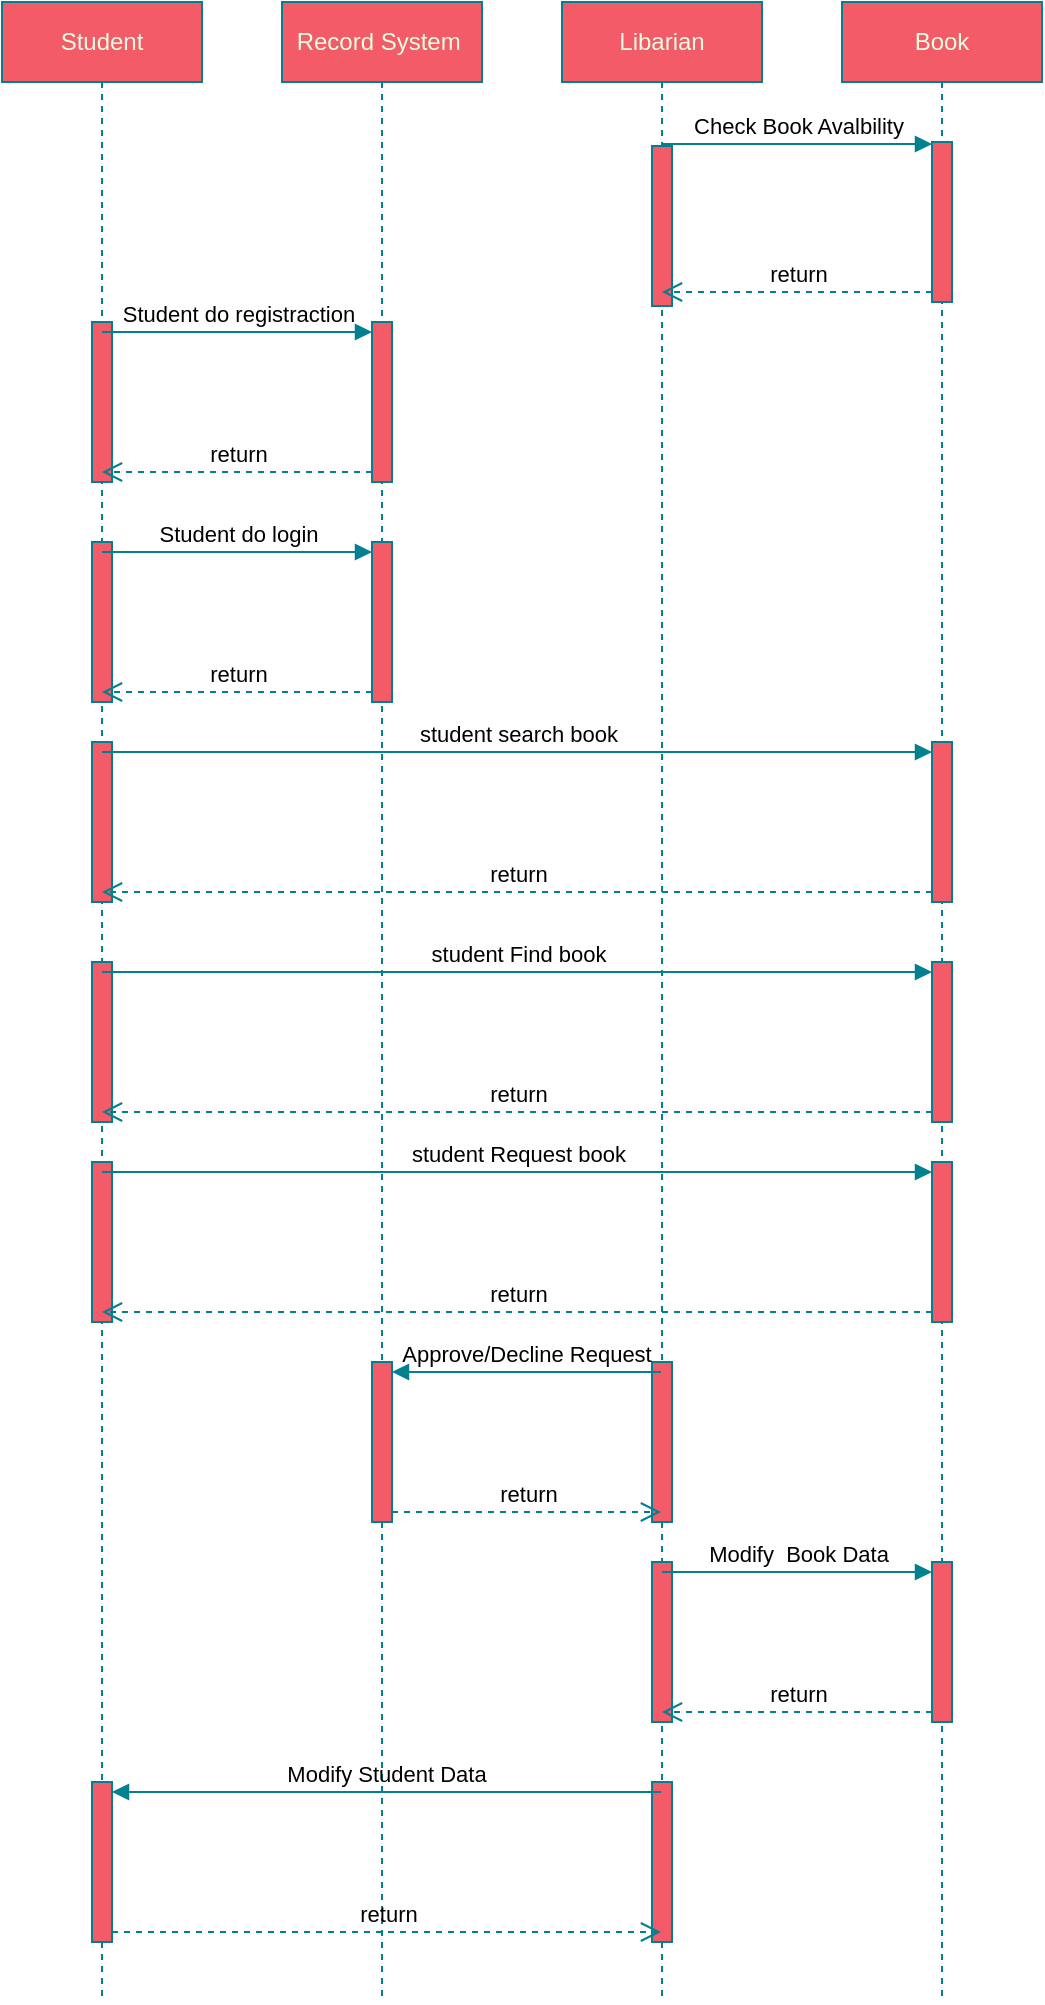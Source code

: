 <mxfile version="23.1.5" type="device" pages="4">
  <diagram name="Page-1" id="gXKMvmrFsFs9hwFlO_cq">
    <mxGraphModel dx="1036" dy="606" grid="1" gridSize="10" guides="1" tooltips="1" connect="1" arrows="1" fold="1" page="1" pageScale="1" pageWidth="15000" pageHeight="15000" math="0" shadow="0">
      <root>
        <mxCell id="0" />
        <mxCell id="1" parent="0" />
        <mxCell id="cC9vhAyhcdD88CCQju0a-10" value="Student" style="shape=umlLifeline;perimeter=lifelinePerimeter;whiteSpace=wrap;html=1;container=1;dropTarget=0;collapsible=0;recursiveResize=0;outlineConnect=0;portConstraint=eastwest;newEdgeStyle={&quot;curved&quot;:0,&quot;rounded&quot;:0};labelBackgroundColor=none;fillColor=#F45B69;strokeColor=#028090;fontColor=#E4FDE1;" parent="1" vertex="1">
          <mxGeometry x="6880" y="5040" width="100" height="1000" as="geometry" />
        </mxCell>
        <mxCell id="BkBexHDbtepuWOpfgnYG-8" value="" style="html=1;points=[[0,0,0,0,5],[0,1,0,0,-5],[1,0,0,0,5],[1,1,0,0,-5]];perimeter=orthogonalPerimeter;outlineConnect=0;targetShapes=umlLifeline;portConstraint=eastwest;newEdgeStyle={&quot;curved&quot;:0,&quot;rounded&quot;:0};labelBackgroundColor=none;fillColor=#F45B69;strokeColor=#028090;fontColor=#E4FDE1;" parent="cC9vhAyhcdD88CCQju0a-10" vertex="1">
          <mxGeometry x="45" y="160" width="10" height="80" as="geometry" />
        </mxCell>
        <mxCell id="BkBexHDbtepuWOpfgnYG-12" value="" style="html=1;points=[[0,0,0,0,5],[0,1,0,0,-5],[1,0,0,0,5],[1,1,0,0,-5]];perimeter=orthogonalPerimeter;outlineConnect=0;targetShapes=umlLifeline;portConstraint=eastwest;newEdgeStyle={&quot;curved&quot;:0,&quot;rounded&quot;:0};labelBackgroundColor=none;fillColor=#F45B69;strokeColor=#028090;fontColor=#E4FDE1;" parent="cC9vhAyhcdD88CCQju0a-10" vertex="1">
          <mxGeometry x="45" y="270" width="10" height="80" as="geometry" />
        </mxCell>
        <mxCell id="BkBexHDbtepuWOpfgnYG-16" value="" style="html=1;points=[[0,0,0,0,5],[0,1,0,0,-5],[1,0,0,0,5],[1,1,0,0,-5]];perimeter=orthogonalPerimeter;outlineConnect=0;targetShapes=umlLifeline;portConstraint=eastwest;newEdgeStyle={&quot;curved&quot;:0,&quot;rounded&quot;:0};labelBackgroundColor=none;fillColor=#F45B69;strokeColor=#028090;fontColor=#E4FDE1;" parent="cC9vhAyhcdD88CCQju0a-10" vertex="1">
          <mxGeometry x="45" y="370" width="10" height="80" as="geometry" />
        </mxCell>
        <mxCell id="BkBexHDbtepuWOpfgnYG-20" value="" style="html=1;points=[[0,0,0,0,5],[0,1,0,0,-5],[1,0,0,0,5],[1,1,0,0,-5]];perimeter=orthogonalPerimeter;outlineConnect=0;targetShapes=umlLifeline;portConstraint=eastwest;newEdgeStyle={&quot;curved&quot;:0,&quot;rounded&quot;:0};labelBackgroundColor=none;fillColor=#F45B69;strokeColor=#028090;fontColor=#E4FDE1;" parent="cC9vhAyhcdD88CCQju0a-10" vertex="1">
          <mxGeometry x="45" y="480" width="10" height="80" as="geometry" />
        </mxCell>
        <mxCell id="BkBexHDbtepuWOpfgnYG-36" value="" style="html=1;points=[[0,0,0,0,5],[0,1,0,0,-5],[1,0,0,0,5],[1,1,0,0,-5]];perimeter=orthogonalPerimeter;outlineConnect=0;targetShapes=umlLifeline;portConstraint=eastwest;newEdgeStyle={&quot;curved&quot;:0,&quot;rounded&quot;:0};labelBackgroundColor=none;fillColor=#F45B69;strokeColor=#028090;fontColor=#E4FDE1;" parent="cC9vhAyhcdD88CCQju0a-10" vertex="1">
          <mxGeometry x="45" y="890" width="10" height="80" as="geometry" />
        </mxCell>
        <mxCell id="cC9vhAyhcdD88CCQju0a-11" value="Record System&amp;nbsp;" style="shape=umlLifeline;perimeter=lifelinePerimeter;whiteSpace=wrap;html=1;container=1;dropTarget=0;collapsible=0;recursiveResize=0;outlineConnect=0;portConstraint=eastwest;newEdgeStyle={&quot;curved&quot;:0,&quot;rounded&quot;:0};labelBackgroundColor=none;fillColor=#F45B69;strokeColor=#028090;fontColor=#E4FDE1;" parent="1" vertex="1">
          <mxGeometry x="7020" y="5040" width="100" height="1000" as="geometry" />
        </mxCell>
        <mxCell id="BkBexHDbtepuWOpfgnYG-5" value="" style="html=1;points=[[0,0,0,0,5],[0,1,0,0,-5],[1,0,0,0,5],[1,1,0,0,-5]];perimeter=orthogonalPerimeter;outlineConnect=0;targetShapes=umlLifeline;portConstraint=eastwest;newEdgeStyle={&quot;curved&quot;:0,&quot;rounded&quot;:0};labelBackgroundColor=none;fillColor=#F45B69;strokeColor=#028090;fontColor=#E4FDE1;" parent="cC9vhAyhcdD88CCQju0a-11" vertex="1">
          <mxGeometry x="45" y="160" width="10" height="80" as="geometry" />
        </mxCell>
        <mxCell id="BkBexHDbtepuWOpfgnYG-9" value="" style="html=1;points=[[0,0,0,0,5],[0,1,0,0,-5],[1,0,0,0,5],[1,1,0,0,-5]];perimeter=orthogonalPerimeter;outlineConnect=0;targetShapes=umlLifeline;portConstraint=eastwest;newEdgeStyle={&quot;curved&quot;:0,&quot;rounded&quot;:0};labelBackgroundColor=none;fillColor=#F45B69;strokeColor=#028090;fontColor=#E4FDE1;" parent="cC9vhAyhcdD88CCQju0a-11" vertex="1">
          <mxGeometry x="45" y="270" width="10" height="80" as="geometry" />
        </mxCell>
        <mxCell id="BkBexHDbtepuWOpfgnYG-28" value="" style="html=1;points=[[0,0,0,0,5],[0,1,0,0,-5],[1,0,0,0,5],[1,1,0,0,-5]];perimeter=orthogonalPerimeter;outlineConnect=0;targetShapes=umlLifeline;portConstraint=eastwest;newEdgeStyle={&quot;curved&quot;:0,&quot;rounded&quot;:0};labelBackgroundColor=none;fillColor=#F45B69;strokeColor=#028090;fontColor=#E4FDE1;" parent="cC9vhAyhcdD88CCQju0a-11" vertex="1">
          <mxGeometry x="45" y="680" width="10" height="80" as="geometry" />
        </mxCell>
        <mxCell id="cC9vhAyhcdD88CCQju0a-13" value="Libarian" style="shape=umlLifeline;perimeter=lifelinePerimeter;whiteSpace=wrap;html=1;container=1;dropTarget=0;collapsible=0;recursiveResize=0;outlineConnect=0;portConstraint=eastwest;newEdgeStyle={&quot;curved&quot;:0,&quot;rounded&quot;:0};labelBackgroundColor=none;fillColor=#F45B69;strokeColor=#028090;fontColor=#E4FDE1;" parent="1" vertex="1">
          <mxGeometry x="7160" y="5040" width="100" height="1000" as="geometry" />
        </mxCell>
        <mxCell id="BkBexHDbtepuWOpfgnYG-4" value="" style="html=1;points=[[0,0,0,0,5],[0,1,0,0,-5],[1,0,0,0,5],[1,1,0,0,-5]];perimeter=orthogonalPerimeter;outlineConnect=0;targetShapes=umlLifeline;portConstraint=eastwest;newEdgeStyle={&quot;curved&quot;:0,&quot;rounded&quot;:0};labelBackgroundColor=none;fillColor=#F45B69;strokeColor=#028090;fontColor=#E4FDE1;" parent="cC9vhAyhcdD88CCQju0a-13" vertex="1">
          <mxGeometry x="45" y="72" width="10" height="80" as="geometry" />
        </mxCell>
        <mxCell id="BkBexHDbtepuWOpfgnYG-31" value="" style="html=1;points=[[0,0,0,0,5],[0,1,0,0,-5],[1,0,0,0,5],[1,1,0,0,-5]];perimeter=orthogonalPerimeter;outlineConnect=0;targetShapes=umlLifeline;portConstraint=eastwest;newEdgeStyle={&quot;curved&quot;:0,&quot;rounded&quot;:0};labelBackgroundColor=none;fillColor=#F45B69;strokeColor=#028090;fontColor=#E4FDE1;" parent="cC9vhAyhcdD88CCQju0a-13" vertex="1">
          <mxGeometry x="45" y="680" width="10" height="80" as="geometry" />
        </mxCell>
        <mxCell id="BkBexHDbtepuWOpfgnYG-35" value="" style="html=1;points=[[0,0,0,0,5],[0,1,0,0,-5],[1,0,0,0,5],[1,1,0,0,-5]];perimeter=orthogonalPerimeter;outlineConnect=0;targetShapes=umlLifeline;portConstraint=eastwest;newEdgeStyle={&quot;curved&quot;:0,&quot;rounded&quot;:0};labelBackgroundColor=none;fillColor=#F45B69;strokeColor=#028090;fontColor=#E4FDE1;" parent="cC9vhAyhcdD88CCQju0a-13" vertex="1">
          <mxGeometry x="45" y="780" width="10" height="80" as="geometry" />
        </mxCell>
        <mxCell id="BkBexHDbtepuWOpfgnYG-39" value="" style="html=1;points=[[0,0,0,0,5],[0,1,0,0,-5],[1,0,0,0,5],[1,1,0,0,-5]];perimeter=orthogonalPerimeter;outlineConnect=0;targetShapes=umlLifeline;portConstraint=eastwest;newEdgeStyle={&quot;curved&quot;:0,&quot;rounded&quot;:0};labelBackgroundColor=none;fillColor=#F45B69;strokeColor=#028090;fontColor=#E4FDE1;" parent="cC9vhAyhcdD88CCQju0a-13" vertex="1">
          <mxGeometry x="45" y="890" width="10" height="80" as="geometry" />
        </mxCell>
        <mxCell id="cC9vhAyhcdD88CCQju0a-14" value="Book" style="shape=umlLifeline;perimeter=lifelinePerimeter;whiteSpace=wrap;html=1;container=1;dropTarget=0;collapsible=0;recursiveResize=0;outlineConnect=0;portConstraint=eastwest;newEdgeStyle={&quot;curved&quot;:0,&quot;rounded&quot;:0};labelBackgroundColor=none;fillColor=#F45B69;strokeColor=#028090;fontColor=#E4FDE1;" parent="1" vertex="1">
          <mxGeometry x="7300" y="5040" width="100" height="1000" as="geometry" />
        </mxCell>
        <mxCell id="BkBexHDbtepuWOpfgnYG-1" value="" style="html=1;points=[[0,0,0,0,5],[0,1,0,0,-5],[1,0,0,0,5],[1,1,0,0,-5]];perimeter=orthogonalPerimeter;outlineConnect=0;targetShapes=umlLifeline;portConstraint=eastwest;newEdgeStyle={&quot;curved&quot;:0,&quot;rounded&quot;:0};labelBackgroundColor=none;fillColor=#F45B69;strokeColor=#028090;fontColor=#E4FDE1;" parent="cC9vhAyhcdD88CCQju0a-14" vertex="1">
          <mxGeometry x="45" y="70" width="10" height="80" as="geometry" />
        </mxCell>
        <mxCell id="BkBexHDbtepuWOpfgnYG-13" value="" style="html=1;points=[[0,0,0,0,5],[0,1,0,0,-5],[1,0,0,0,5],[1,1,0,0,-5]];perimeter=orthogonalPerimeter;outlineConnect=0;targetShapes=umlLifeline;portConstraint=eastwest;newEdgeStyle={&quot;curved&quot;:0,&quot;rounded&quot;:0};labelBackgroundColor=none;fillColor=#F45B69;strokeColor=#028090;fontColor=#E4FDE1;" parent="cC9vhAyhcdD88CCQju0a-14" vertex="1">
          <mxGeometry x="45" y="370" width="10" height="80" as="geometry" />
        </mxCell>
        <mxCell id="BkBexHDbtepuWOpfgnYG-17" value="" style="html=1;points=[[0,0,0,0,5],[0,1,0,0,-5],[1,0,0,0,5],[1,1,0,0,-5]];perimeter=orthogonalPerimeter;outlineConnect=0;targetShapes=umlLifeline;portConstraint=eastwest;newEdgeStyle={&quot;curved&quot;:0,&quot;rounded&quot;:0};labelBackgroundColor=none;fillColor=#F45B69;strokeColor=#028090;fontColor=#E4FDE1;" parent="cC9vhAyhcdD88CCQju0a-14" vertex="1">
          <mxGeometry x="45" y="480" width="10" height="80" as="geometry" />
        </mxCell>
        <mxCell id="BkBexHDbtepuWOpfgnYG-21" value="" style="html=1;points=[[0,0,0,0,5],[0,1,0,0,-5],[1,0,0,0,5],[1,1,0,0,-5]];perimeter=orthogonalPerimeter;outlineConnect=0;targetShapes=umlLifeline;portConstraint=eastwest;newEdgeStyle={&quot;curved&quot;:0,&quot;rounded&quot;:0};labelBackgroundColor=none;fillColor=#F45B69;strokeColor=#028090;fontColor=#E4FDE1;" parent="cC9vhAyhcdD88CCQju0a-14" vertex="1">
          <mxGeometry x="-375" y="580" width="10" height="80" as="geometry" />
        </mxCell>
        <mxCell id="BkBexHDbtepuWOpfgnYG-22" value="" style="html=1;points=[[0,0,0,0,5],[0,1,0,0,-5],[1,0,0,0,5],[1,1,0,0,-5]];perimeter=orthogonalPerimeter;outlineConnect=0;targetShapes=umlLifeline;portConstraint=eastwest;newEdgeStyle={&quot;curved&quot;:0,&quot;rounded&quot;:0};labelBackgroundColor=none;fillColor=#F45B69;strokeColor=#028090;fontColor=#E4FDE1;" parent="cC9vhAyhcdD88CCQju0a-14" vertex="1">
          <mxGeometry x="45" y="580" width="10" height="80" as="geometry" />
        </mxCell>
        <mxCell id="BkBexHDbtepuWOpfgnYG-23" value="student Request book" style="html=1;verticalAlign=bottom;endArrow=block;curved=0;rounded=0;entryX=0;entryY=0;entryDx=0;entryDy=5;labelBackgroundColor=none;strokeColor=#028090;fontColor=default;" parent="cC9vhAyhcdD88CCQju0a-14" target="BkBexHDbtepuWOpfgnYG-22" edge="1">
          <mxGeometry relative="1" as="geometry">
            <mxPoint x="-370" y="585" as="sourcePoint" />
          </mxGeometry>
        </mxCell>
        <mxCell id="BkBexHDbtepuWOpfgnYG-24" value="return" style="html=1;verticalAlign=bottom;endArrow=open;dashed=1;endSize=8;curved=0;rounded=0;exitX=0;exitY=1;exitDx=0;exitDy=-5;labelBackgroundColor=none;strokeColor=#028090;fontColor=default;" parent="cC9vhAyhcdD88CCQju0a-14" source="BkBexHDbtepuWOpfgnYG-22" edge="1">
          <mxGeometry relative="1" as="geometry">
            <mxPoint x="-370" y="655" as="targetPoint" />
          </mxGeometry>
        </mxCell>
        <mxCell id="BkBexHDbtepuWOpfgnYG-32" value="" style="html=1;points=[[0,0,0,0,5],[0,1,0,0,-5],[1,0,0,0,5],[1,1,0,0,-5]];perimeter=orthogonalPerimeter;outlineConnect=0;targetShapes=umlLifeline;portConstraint=eastwest;newEdgeStyle={&quot;curved&quot;:0,&quot;rounded&quot;:0};labelBackgroundColor=none;fillColor=#F45B69;strokeColor=#028090;fontColor=#E4FDE1;" parent="cC9vhAyhcdD88CCQju0a-14" vertex="1">
          <mxGeometry x="45" y="780" width="10" height="80" as="geometry" />
        </mxCell>
        <mxCell id="BkBexHDbtepuWOpfgnYG-2" value="Check Book Avalbility" style="html=1;verticalAlign=bottom;endArrow=block;curved=0;rounded=0;entryX=0;entryY=0;entryDx=0;entryDy=5;labelBackgroundColor=none;strokeColor=#028090;fontColor=default;" parent="1" edge="1">
          <mxGeometry relative="1" as="geometry">
            <mxPoint x="7209.5" y="5111" as="sourcePoint" />
            <mxPoint x="7345" y="5111" as="targetPoint" />
          </mxGeometry>
        </mxCell>
        <mxCell id="BkBexHDbtepuWOpfgnYG-3" value="return" style="html=1;verticalAlign=bottom;endArrow=open;dashed=1;endSize=8;curved=0;rounded=0;exitX=0;exitY=1;exitDx=0;exitDy=-5;labelBackgroundColor=none;strokeColor=#028090;fontColor=default;" parent="1" source="BkBexHDbtepuWOpfgnYG-1" target="cC9vhAyhcdD88CCQju0a-13" edge="1">
          <mxGeometry relative="1" as="geometry">
            <mxPoint x="7275" y="5185" as="targetPoint" />
          </mxGeometry>
        </mxCell>
        <mxCell id="BkBexHDbtepuWOpfgnYG-6" value="Student do registraction" style="html=1;verticalAlign=bottom;endArrow=block;curved=0;rounded=0;entryX=0;entryY=0;entryDx=0;entryDy=5;labelBackgroundColor=none;strokeColor=#028090;fontColor=default;" parent="1" source="cC9vhAyhcdD88CCQju0a-10" target="BkBexHDbtepuWOpfgnYG-5" edge="1">
          <mxGeometry relative="1" as="geometry">
            <mxPoint x="6995" y="5205" as="sourcePoint" />
          </mxGeometry>
        </mxCell>
        <mxCell id="BkBexHDbtepuWOpfgnYG-7" value="return" style="html=1;verticalAlign=bottom;endArrow=open;dashed=1;endSize=8;curved=0;rounded=0;exitX=0;exitY=1;exitDx=0;exitDy=-5;labelBackgroundColor=none;strokeColor=#028090;fontColor=default;" parent="1" source="BkBexHDbtepuWOpfgnYG-5" target="cC9vhAyhcdD88CCQju0a-10" edge="1">
          <mxGeometry relative="1" as="geometry">
            <mxPoint x="6995" y="5275" as="targetPoint" />
          </mxGeometry>
        </mxCell>
        <mxCell id="BkBexHDbtepuWOpfgnYG-10" value="Student do login" style="html=1;verticalAlign=bottom;endArrow=block;curved=0;rounded=0;entryX=0;entryY=0;entryDx=0;entryDy=5;labelBackgroundColor=none;strokeColor=#028090;fontColor=default;" parent="1" source="cC9vhAyhcdD88CCQju0a-10" target="BkBexHDbtepuWOpfgnYG-9" edge="1">
          <mxGeometry relative="1" as="geometry">
            <mxPoint x="6995" y="5315" as="sourcePoint" />
          </mxGeometry>
        </mxCell>
        <mxCell id="BkBexHDbtepuWOpfgnYG-11" value="return" style="html=1;verticalAlign=bottom;endArrow=open;dashed=1;endSize=8;curved=0;rounded=0;exitX=0;exitY=1;exitDx=0;exitDy=-5;labelBackgroundColor=none;strokeColor=#028090;fontColor=default;" parent="1" source="BkBexHDbtepuWOpfgnYG-9" target="cC9vhAyhcdD88CCQju0a-10" edge="1">
          <mxGeometry relative="1" as="geometry">
            <mxPoint x="6995" y="5385" as="targetPoint" />
          </mxGeometry>
        </mxCell>
        <mxCell id="BkBexHDbtepuWOpfgnYG-14" value="student search book" style="html=1;verticalAlign=bottom;endArrow=block;curved=0;rounded=0;entryX=0;entryY=0;entryDx=0;entryDy=5;labelBackgroundColor=none;strokeColor=#028090;fontColor=default;" parent="1" source="cC9vhAyhcdD88CCQju0a-10" target="BkBexHDbtepuWOpfgnYG-13" edge="1">
          <mxGeometry relative="1" as="geometry">
            <mxPoint x="7275" y="5415" as="sourcePoint" />
          </mxGeometry>
        </mxCell>
        <mxCell id="BkBexHDbtepuWOpfgnYG-15" value="return" style="html=1;verticalAlign=bottom;endArrow=open;dashed=1;endSize=8;curved=0;rounded=0;exitX=0;exitY=1;exitDx=0;exitDy=-5;labelBackgroundColor=none;strokeColor=#028090;fontColor=default;" parent="1" source="BkBexHDbtepuWOpfgnYG-13" target="cC9vhAyhcdD88CCQju0a-10" edge="1">
          <mxGeometry relative="1" as="geometry">
            <mxPoint x="7275" y="5485" as="targetPoint" />
          </mxGeometry>
        </mxCell>
        <mxCell id="BkBexHDbtepuWOpfgnYG-18" value="student Find book" style="html=1;verticalAlign=bottom;endArrow=block;curved=0;rounded=0;entryX=0;entryY=0;entryDx=0;entryDy=5;labelBackgroundColor=none;strokeColor=#028090;fontColor=default;" parent="1" source="cC9vhAyhcdD88CCQju0a-10" target="BkBexHDbtepuWOpfgnYG-17" edge="1">
          <mxGeometry relative="1" as="geometry">
            <mxPoint x="7275" y="5525" as="sourcePoint" />
          </mxGeometry>
        </mxCell>
        <mxCell id="BkBexHDbtepuWOpfgnYG-19" value="return" style="html=1;verticalAlign=bottom;endArrow=open;dashed=1;endSize=8;curved=0;rounded=0;exitX=0;exitY=1;exitDx=0;exitDy=-5;labelBackgroundColor=none;strokeColor=#028090;fontColor=default;" parent="1" source="BkBexHDbtepuWOpfgnYG-17" target="cC9vhAyhcdD88CCQju0a-10" edge="1">
          <mxGeometry relative="1" as="geometry">
            <mxPoint x="7275" y="5595" as="targetPoint" />
          </mxGeometry>
        </mxCell>
        <mxCell id="BkBexHDbtepuWOpfgnYG-29" value="Approve/Decline Request" style="html=1;verticalAlign=bottom;endArrow=block;curved=0;rounded=0;entryX=1;entryY=0;entryDx=0;entryDy=5;labelBackgroundColor=none;strokeColor=#028090;fontColor=default;" parent="1" source="cC9vhAyhcdD88CCQju0a-13" target="BkBexHDbtepuWOpfgnYG-28" edge="1">
          <mxGeometry relative="1" as="geometry">
            <mxPoint x="7145" y="5725" as="sourcePoint" />
          </mxGeometry>
        </mxCell>
        <mxCell id="BkBexHDbtepuWOpfgnYG-30" value="return" style="html=1;verticalAlign=bottom;endArrow=open;dashed=1;endSize=8;curved=0;rounded=0;exitX=1;exitY=1;exitDx=0;exitDy=-5;labelBackgroundColor=none;strokeColor=#028090;fontColor=default;" parent="1" source="BkBexHDbtepuWOpfgnYG-28" target="cC9vhAyhcdD88CCQju0a-13" edge="1">
          <mxGeometry relative="1" as="geometry">
            <mxPoint x="7145" y="5795" as="targetPoint" />
          </mxGeometry>
        </mxCell>
        <mxCell id="BkBexHDbtepuWOpfgnYG-33" value="Modify&amp;nbsp; Book Data" style="html=1;verticalAlign=bottom;endArrow=block;curved=0;rounded=0;entryX=0;entryY=0;entryDx=0;entryDy=5;labelBackgroundColor=none;strokeColor=#028090;fontColor=default;" parent="1" source="cC9vhAyhcdD88CCQju0a-13" target="BkBexHDbtepuWOpfgnYG-32" edge="1">
          <mxGeometry relative="1" as="geometry">
            <mxPoint x="7275" y="5825" as="sourcePoint" />
          </mxGeometry>
        </mxCell>
        <mxCell id="BkBexHDbtepuWOpfgnYG-34" value="return" style="html=1;verticalAlign=bottom;endArrow=open;dashed=1;endSize=8;curved=0;rounded=0;exitX=0;exitY=1;exitDx=0;exitDy=-5;labelBackgroundColor=none;strokeColor=#028090;fontColor=default;" parent="1" source="BkBexHDbtepuWOpfgnYG-32" target="cC9vhAyhcdD88CCQju0a-13" edge="1">
          <mxGeometry relative="1" as="geometry">
            <mxPoint x="7275" y="5895" as="targetPoint" />
          </mxGeometry>
        </mxCell>
        <mxCell id="BkBexHDbtepuWOpfgnYG-37" value="Modify Student Data" style="html=1;verticalAlign=bottom;endArrow=block;curved=0;rounded=0;entryX=1;entryY=0;entryDx=0;entryDy=5;labelBackgroundColor=none;strokeColor=#028090;fontColor=default;" parent="1" source="cC9vhAyhcdD88CCQju0a-13" target="BkBexHDbtepuWOpfgnYG-36" edge="1">
          <mxGeometry relative="1" as="geometry">
            <mxPoint x="7005" y="5935" as="sourcePoint" />
          </mxGeometry>
        </mxCell>
        <mxCell id="BkBexHDbtepuWOpfgnYG-38" value="return" style="html=1;verticalAlign=bottom;endArrow=open;dashed=1;endSize=8;curved=0;rounded=0;exitX=1;exitY=1;exitDx=0;exitDy=-5;labelBackgroundColor=none;strokeColor=#028090;fontColor=default;" parent="1" source="BkBexHDbtepuWOpfgnYG-36" target="cC9vhAyhcdD88CCQju0a-13" edge="1">
          <mxGeometry relative="1" as="geometry">
            <mxPoint x="7005" y="6005" as="targetPoint" />
          </mxGeometry>
        </mxCell>
      </root>
    </mxGraphModel>
  </diagram>
  <diagram id="yaElnobcBC3RQpHehMDX" name="Page-2">
    <mxGraphModel dx="1036" dy="606" grid="1" gridSize="10" guides="1" tooltips="1" connect="1" arrows="1" fold="1" page="1" pageScale="1" pageWidth="15000" pageHeight="15000" math="0" shadow="0">
      <root>
        <mxCell id="0" />
        <mxCell id="1" parent="0" />
        <mxCell id="wt0s7Ke8A2xnWfrgN_9S-1" value="Admin" style="shape=umlLifeline;perimeter=lifelinePerimeter;whiteSpace=wrap;html=1;container=1;dropTarget=0;collapsible=0;recursiveResize=0;outlineConnect=0;portConstraint=eastwest;newEdgeStyle={&quot;curved&quot;:0,&quot;rounded&quot;:0};fillColor=#F45B69;strokeColor=#028090;labelBackgroundColor=none;fontColor=#E4FDE1;" parent="1" vertex="1">
          <mxGeometry x="6760" y="5200" width="100" height="1480" as="geometry" />
        </mxCell>
        <mxCell id="wZzAxQPhiUevNzq6LFkM-8" value="" style="html=1;points=[[0,0,0,0,5],[0,1,0,0,-5],[1,0,0,0,5],[1,1,0,0,-5]];perimeter=orthogonalPerimeter;outlineConnect=0;targetShapes=umlLifeline;portConstraint=eastwest;newEdgeStyle={&quot;curved&quot;:0,&quot;rounded&quot;:0};labelBackgroundColor=none;fillColor=#F45B69;strokeColor=#028090;fontColor=#E4FDE1;" parent="wt0s7Ke8A2xnWfrgN_9S-1" vertex="1">
          <mxGeometry x="45" y="480" width="10" height="80" as="geometry" />
        </mxCell>
        <mxCell id="wZzAxQPhiUevNzq6LFkM-12" value="" style="html=1;points=[[0,0,0,0,5],[0,1,0,0,-5],[1,0,0,0,5],[1,1,0,0,-5]];perimeter=orthogonalPerimeter;outlineConnect=0;targetShapes=umlLifeline;portConstraint=eastwest;newEdgeStyle={&quot;curved&quot;:0,&quot;rounded&quot;:0};labelBackgroundColor=none;fillColor=#F45B69;strokeColor=#028090;fontColor=#E4FDE1;" parent="wt0s7Ke8A2xnWfrgN_9S-1" vertex="1">
          <mxGeometry x="45" y="990" width="10" height="80" as="geometry" />
        </mxCell>
        <mxCell id="wZzAxQPhiUevNzq6LFkM-19" value="" style="html=1;points=[[0,0,0,0,5],[0,1,0,0,-5],[1,0,0,0,5],[1,1,0,0,-5]];perimeter=orthogonalPerimeter;outlineConnect=0;targetShapes=umlLifeline;portConstraint=eastwest;newEdgeStyle={&quot;curved&quot;:0,&quot;rounded&quot;:0};labelBackgroundColor=none;fillColor=#F45B69;strokeColor=#028090;fontColor=#E4FDE1;" parent="wt0s7Ke8A2xnWfrgN_9S-1" vertex="1">
          <mxGeometry x="45" y="1100" width="10" height="80" as="geometry" />
        </mxCell>
        <mxCell id="wZzAxQPhiUevNzq6LFkM-23" value="" style="html=1;points=[[0,0,0,0,5],[0,1,0,0,-5],[1,0,0,0,5],[1,1,0,0,-5]];perimeter=orthogonalPerimeter;outlineConnect=0;targetShapes=umlLifeline;portConstraint=eastwest;newEdgeStyle={&quot;curved&quot;:0,&quot;rounded&quot;:0};labelBackgroundColor=none;fillColor=#F45B69;strokeColor=#028090;fontColor=#E4FDE1;" parent="wt0s7Ke8A2xnWfrgN_9S-1" vertex="1">
          <mxGeometry x="45" y="1210" width="10" height="80" as="geometry" />
        </mxCell>
        <mxCell id="wZzAxQPhiUevNzq6LFkM-27" value="" style="html=1;points=[[0,0,0,0,5],[0,1,0,0,-5],[1,0,0,0,5],[1,1,0,0,-5]];perimeter=orthogonalPerimeter;outlineConnect=0;targetShapes=umlLifeline;portConstraint=eastwest;newEdgeStyle={&quot;curved&quot;:0,&quot;rounded&quot;:0};labelBackgroundColor=none;fillColor=#F45B69;strokeColor=#028090;fontColor=#E4FDE1;" parent="wt0s7Ke8A2xnWfrgN_9S-1" vertex="1">
          <mxGeometry x="45" y="280" width="10" height="80" as="geometry" />
        </mxCell>
        <mxCell id="wZzAxQPhiUevNzq6LFkM-31" value="" style="html=1;points=[[0,0,0,0,5],[0,1,0,0,-5],[1,0,0,0,5],[1,1,0,0,-5]];perimeter=orthogonalPerimeter;outlineConnect=0;targetShapes=umlLifeline;portConstraint=eastwest;newEdgeStyle={&quot;curved&quot;:0,&quot;rounded&quot;:0};labelBackgroundColor=none;fillColor=#F45B69;strokeColor=#028090;fontColor=#E4FDE1;" parent="wt0s7Ke8A2xnWfrgN_9S-1" vertex="1">
          <mxGeometry x="45" y="890" width="10" height="80" as="geometry" />
        </mxCell>
        <mxCell id="xadf5eRSuNHaK5UY-Nom-18" value="" style="html=1;points=[[0,0,0,0,5],[0,1,0,0,-5],[1,0,0,0,5],[1,1,0,0,-5]];perimeter=orthogonalPerimeter;outlineConnect=0;targetShapes=umlLifeline;portConstraint=eastwest;newEdgeStyle={&quot;curved&quot;:0,&quot;rounded&quot;:0};labelBackgroundColor=none;fillColor=#F45B69;strokeColor=#028090;fontColor=#E4FDE1;" parent="wt0s7Ke8A2xnWfrgN_9S-1" vertex="1">
          <mxGeometry x="45" y="1310" width="10" height="80" as="geometry" />
        </mxCell>
        <mxCell id="xadf5eRSuNHaK5UY-Nom-21" value="" style="html=1;points=[[0,0,0,0,5],[0,1,0,0,-5],[1,0,0,0,5],[1,1,0,0,-5]];perimeter=orthogonalPerimeter;outlineConnect=0;targetShapes=umlLifeline;portConstraint=eastwest;newEdgeStyle={&quot;curved&quot;:0,&quot;rounded&quot;:0};labelBackgroundColor=none;fillColor=#F45B69;strokeColor=#028090;fontColor=#E4FDE1;" parent="wt0s7Ke8A2xnWfrgN_9S-1" vertex="1">
          <mxGeometry x="45" y="780" width="10" height="80" as="geometry" />
        </mxCell>
        <mxCell id="wt0s7Ke8A2xnWfrgN_9S-6" value="User" style="shape=umlLifeline;perimeter=lifelinePerimeter;whiteSpace=wrap;html=1;container=1;dropTarget=0;collapsible=0;recursiveResize=0;outlineConnect=0;portConstraint=eastwest;newEdgeStyle={&quot;curved&quot;:0,&quot;rounded&quot;:0};fillColor=#F45B69;strokeColor=#028090;labelBackgroundColor=none;fontColor=#E4FDE1;" parent="1" vertex="1">
          <mxGeometry x="6900" y="5200" width="100" height="1480" as="geometry" />
        </mxCell>
        <mxCell id="wZzAxQPhiUevNzq6LFkM-4" value="" style="html=1;points=[[0,0,0,0,5],[0,1,0,0,-5],[1,0,0,0,5],[1,1,0,0,-5]];perimeter=orthogonalPerimeter;outlineConnect=0;targetShapes=umlLifeline;portConstraint=eastwest;newEdgeStyle={&quot;curved&quot;:0,&quot;rounded&quot;:0};labelBackgroundColor=none;fillColor=#F45B69;strokeColor=#028090;fontColor=#E4FDE1;" parent="wt0s7Ke8A2xnWfrgN_9S-6" vertex="1">
          <mxGeometry x="45" y="380" width="10" height="80" as="geometry" />
        </mxCell>
        <mxCell id="wZzAxQPhiUevNzq6LFkM-5" value="" style="html=1;points=[[0,0,0,0,5],[0,1,0,0,-5],[1,0,0,0,5],[1,1,0,0,-5]];perimeter=orthogonalPerimeter;outlineConnect=0;targetShapes=umlLifeline;portConstraint=eastwest;newEdgeStyle={&quot;curved&quot;:0,&quot;rounded&quot;:0};labelBackgroundColor=none;fillColor=#F45B69;strokeColor=#028090;fontColor=#E4FDE1;" parent="wt0s7Ke8A2xnWfrgN_9S-6" vertex="1">
          <mxGeometry x="45" y="480" width="10" height="80" as="geometry" />
        </mxCell>
        <mxCell id="wZzAxQPhiUevNzq6LFkM-24" value="" style="html=1;points=[[0,0,0,0,5],[0,1,0,0,-5],[1,0,0,0,5],[1,1,0,0,-5]];perimeter=orthogonalPerimeter;outlineConnect=0;targetShapes=umlLifeline;portConstraint=eastwest;newEdgeStyle={&quot;curved&quot;:0,&quot;rounded&quot;:0};labelBackgroundColor=none;fillColor=#F45B69;strokeColor=#028090;fontColor=#E4FDE1;" parent="wt0s7Ke8A2xnWfrgN_9S-6" vertex="1">
          <mxGeometry x="45" y="280" width="10" height="80" as="geometry" />
        </mxCell>
        <mxCell id="xadf5eRSuNHaK5UY-Nom-8" value="" style="html=1;points=[[0,0,0,0,5],[0,1,0,0,-5],[1,0,0,0,5],[1,1,0,0,-5]];perimeter=orthogonalPerimeter;outlineConnect=0;targetShapes=umlLifeline;portConstraint=eastwest;newEdgeStyle={&quot;curved&quot;:0,&quot;rounded&quot;:0};labelBackgroundColor=none;fillColor=#F45B69;strokeColor=#028090;fontColor=#E4FDE1;" parent="wt0s7Ke8A2xnWfrgN_9S-6" vertex="1">
          <mxGeometry x="45" y="580" width="10" height="80" as="geometry" />
        </mxCell>
        <mxCell id="xadf5eRSuNHaK5UY-Nom-11" value="" style="html=1;points=[[0,0,0,0,5],[0,1,0,0,-5],[1,0,0,0,5],[1,1,0,0,-5]];perimeter=orthogonalPerimeter;outlineConnect=0;targetShapes=umlLifeline;portConstraint=eastwest;newEdgeStyle={&quot;curved&quot;:0,&quot;rounded&quot;:0};labelBackgroundColor=none;fillColor=#F45B69;strokeColor=#028090;fontColor=#E4FDE1;" parent="wt0s7Ke8A2xnWfrgN_9S-6" vertex="1">
          <mxGeometry x="45" y="680" width="10" height="80" as="geometry" />
        </mxCell>
        <mxCell id="xadf5eRSuNHaK5UY-Nom-28" value="" style="html=1;points=[[0,0,0,0,5],[0,1,0,0,-5],[1,0,0,0,5],[1,1,0,0,-5]];perimeter=orthogonalPerimeter;outlineConnect=0;targetShapes=umlLifeline;portConstraint=eastwest;newEdgeStyle={&quot;curved&quot;:0,&quot;rounded&quot;:0};labelBackgroundColor=none;fillColor=#F45B69;strokeColor=#028090;fontColor=#E4FDE1;" parent="wt0s7Ke8A2xnWfrgN_9S-6" vertex="1">
          <mxGeometry x="45" y="60" width="10" height="80" as="geometry" />
        </mxCell>
        <mxCell id="xadf5eRSuNHaK5UY-Nom-32" value="" style="html=1;points=[[0,0,0,0,5],[0,1,0,0,-5],[1,0,0,0,5],[1,1,0,0,-5]];perimeter=orthogonalPerimeter;outlineConnect=0;targetShapes=umlLifeline;portConstraint=eastwest;newEdgeStyle={&quot;curved&quot;:0,&quot;rounded&quot;:0};labelBackgroundColor=none;fillColor=#F45B69;strokeColor=#028090;fontColor=#E4FDE1;" parent="wt0s7Ke8A2xnWfrgN_9S-6" vertex="1">
          <mxGeometry x="45" y="170" width="10" height="80" as="geometry" />
        </mxCell>
        <mxCell id="wt0s7Ke8A2xnWfrgN_9S-7" value="book&amp;nbsp;" style="shape=umlLifeline;perimeter=lifelinePerimeter;whiteSpace=wrap;html=1;container=1;dropTarget=0;collapsible=0;recursiveResize=0;outlineConnect=0;portConstraint=eastwest;newEdgeStyle={&quot;curved&quot;:0,&quot;rounded&quot;:0};fillColor=#F45B69;strokeColor=#028090;labelBackgroundColor=none;fontColor=#E4FDE1;" parent="1" vertex="1">
          <mxGeometry x="7050" y="5200" width="100" height="1480" as="geometry" />
        </mxCell>
        <mxCell id="wZzAxQPhiUevNzq6LFkM-1" value="" style="html=1;points=[[0,0,0,0,5],[0,1,0,0,-5],[1,0,0,0,5],[1,1,0,0,-5]];perimeter=orthogonalPerimeter;outlineConnect=0;targetShapes=umlLifeline;portConstraint=eastwest;newEdgeStyle={&quot;curved&quot;:0,&quot;rounded&quot;:0};labelBackgroundColor=none;fillColor=#F45B69;strokeColor=#028090;fontColor=#E4FDE1;" parent="wt0s7Ke8A2xnWfrgN_9S-7" vertex="1">
          <mxGeometry x="45" y="380" width="10" height="80" as="geometry" />
        </mxCell>
        <mxCell id="wZzAxQPhiUevNzq6LFkM-28" value="" style="html=1;points=[[0,0,0,0,5],[0,1,0,0,-5],[1,0,0,0,5],[1,1,0,0,-5]];perimeter=orthogonalPerimeter;outlineConnect=0;targetShapes=umlLifeline;portConstraint=eastwest;newEdgeStyle={&quot;curved&quot;:0,&quot;rounded&quot;:0};labelBackgroundColor=none;fillColor=#F45B69;strokeColor=#028090;fontColor=#E4FDE1;" parent="wt0s7Ke8A2xnWfrgN_9S-7" vertex="1">
          <mxGeometry x="45" y="890" width="10" height="80" as="geometry" />
        </mxCell>
        <mxCell id="wt0s7Ke8A2xnWfrgN_9S-8" value="Publisher&amp;nbsp;" style="shape=umlLifeline;perimeter=lifelinePerimeter;whiteSpace=wrap;html=1;container=1;dropTarget=0;collapsible=0;recursiveResize=0;outlineConnect=0;portConstraint=eastwest;newEdgeStyle={&quot;curved&quot;:0,&quot;rounded&quot;:0};fillColor=#F45B69;strokeColor=#028090;labelBackgroundColor=none;fontColor=#E4FDE1;" parent="1" vertex="1">
          <mxGeometry x="7200" y="5200" width="100" height="1480" as="geometry" />
        </mxCell>
        <mxCell id="wZzAxQPhiUevNzq6LFkM-9" value="" style="html=1;points=[[0,0,0,0,5],[0,1,0,0,-5],[1,0,0,0,5],[1,1,0,0,-5]];perimeter=orthogonalPerimeter;outlineConnect=0;targetShapes=umlLifeline;portConstraint=eastwest;newEdgeStyle={&quot;curved&quot;:0,&quot;rounded&quot;:0};labelBackgroundColor=none;fillColor=#F45B69;strokeColor=#028090;fontColor=#E4FDE1;" parent="wt0s7Ke8A2xnWfrgN_9S-8" vertex="1">
          <mxGeometry x="45" y="990" width="10" height="80" as="geometry" />
        </mxCell>
        <mxCell id="xadf5eRSuNHaK5UY-Nom-24" value="" style="html=1;points=[[0,0,0,0,5],[0,1,0,0,-5],[1,0,0,0,5],[1,1,0,0,-5]];perimeter=orthogonalPerimeter;outlineConnect=0;targetShapes=umlLifeline;portConstraint=eastwest;newEdgeStyle={&quot;curved&quot;:0,&quot;rounded&quot;:0};labelBackgroundColor=none;fillColor=#F45B69;strokeColor=#028090;fontColor=#E4FDE1;" parent="wt0s7Ke8A2xnWfrgN_9S-8" vertex="1">
          <mxGeometry x="45" y="780" width="10" height="80" as="geometry" />
        </mxCell>
        <mxCell id="1HctvxqVfGn5rR2H87Qp-2" value="System" style="shape=umlLifeline;perimeter=lifelinePerimeter;whiteSpace=wrap;html=1;container=1;dropTarget=0;collapsible=0;recursiveResize=0;outlineConnect=0;portConstraint=eastwest;newEdgeStyle={&quot;curved&quot;:0,&quot;rounded&quot;:0};fillColor=#F45B69;strokeColor=#028090;labelBackgroundColor=none;fontColor=#E4FDE1;" parent="1" vertex="1">
          <mxGeometry x="7340" y="5200" width="100" height="1480" as="geometry" />
        </mxCell>
        <mxCell id="wZzAxQPhiUevNzq6LFkM-13" value="" style="html=1;points=[[0,0,0,0,5],[0,1,0,0,-5],[1,0,0,0,5],[1,1,0,0,-5]];perimeter=orthogonalPerimeter;outlineConnect=0;targetShapes=umlLifeline;portConstraint=eastwest;newEdgeStyle={&quot;curved&quot;:0,&quot;rounded&quot;:0};labelBackgroundColor=none;fillColor=#F45B69;strokeColor=#028090;fontColor=#E4FDE1;" parent="1HctvxqVfGn5rR2H87Qp-2" vertex="1">
          <mxGeometry x="46" y="290" width="10" height="40" as="geometry" />
        </mxCell>
        <mxCell id="wZzAxQPhiUevNzq6LFkM-14" value="Manage Book&lt;br&gt;&amp;nbsp;availability" style="html=1;align=left;spacingLeft=2;endArrow=block;rounded=0;edgeStyle=orthogonalEdgeStyle;curved=0;rounded=0;labelBackgroundColor=none;strokeColor=#028090;fontColor=default;" parent="1HctvxqVfGn5rR2H87Qp-2" target="wZzAxQPhiUevNzq6LFkM-13" edge="1">
          <mxGeometry relative="1" as="geometry">
            <mxPoint x="51" y="270" as="sourcePoint" />
            <Array as="points">
              <mxPoint x="81" y="300" />
            </Array>
          </mxGeometry>
        </mxCell>
        <mxCell id="wZzAxQPhiUevNzq6LFkM-15" value="" style="html=1;points=[[0,0,0,0,5],[0,1,0,0,-5],[1,0,0,0,5],[1,1,0,0,-5]];perimeter=orthogonalPerimeter;outlineConnect=0;targetShapes=umlLifeline;portConstraint=eastwest;newEdgeStyle={&quot;curved&quot;:0,&quot;rounded&quot;:0};labelBackgroundColor=none;fillColor=#F45B69;strokeColor=#028090;fontColor=#E4FDE1;" parent="1HctvxqVfGn5rR2H87Qp-2" vertex="1">
          <mxGeometry x="46" y="1100" width="10" height="80" as="geometry" />
        </mxCell>
        <mxCell id="wZzAxQPhiUevNzq6LFkM-20" value="" style="html=1;points=[[0,0,0,0,5],[0,1,0,0,-5],[1,0,0,0,5],[1,1,0,0,-5]];perimeter=orthogonalPerimeter;outlineConnect=0;targetShapes=umlLifeline;portConstraint=eastwest;newEdgeStyle={&quot;curved&quot;:0,&quot;rounded&quot;:0};labelBackgroundColor=none;fillColor=#F45B69;strokeColor=#028090;fontColor=#E4FDE1;" parent="1HctvxqVfGn5rR2H87Qp-2" vertex="1">
          <mxGeometry x="46" y="1210" width="10" height="80" as="geometry" />
        </mxCell>
        <mxCell id="xadf5eRSuNHaK5UY-Nom-9" value="" style="html=1;points=[[0,0,0,0,5],[0,1,0,0,-5],[1,0,0,0,5],[1,1,0,0,-5]];perimeter=orthogonalPerimeter;outlineConnect=0;targetShapes=umlLifeline;portConstraint=eastwest;newEdgeStyle={&quot;curved&quot;:0,&quot;rounded&quot;:0};labelBackgroundColor=none;fillColor=#F45B69;strokeColor=#028090;fontColor=#E4FDE1;" parent="1HctvxqVfGn5rR2H87Qp-2" vertex="1">
          <mxGeometry x="46" y="370" width="10" height="40" as="geometry" />
        </mxCell>
        <mxCell id="xadf5eRSuNHaK5UY-Nom-10" value="Manage Book&lt;br&gt;Reservations" style="html=1;align=left;spacingLeft=2;endArrow=block;rounded=0;edgeStyle=orthogonalEdgeStyle;curved=0;rounded=0;labelBackgroundColor=none;strokeColor=#028090;fontColor=default;" parent="1HctvxqVfGn5rR2H87Qp-2" target="xadf5eRSuNHaK5UY-Nom-9" edge="1">
          <mxGeometry relative="1" as="geometry">
            <mxPoint x="51" y="350" as="sourcePoint" />
            <Array as="points">
              <mxPoint x="81" y="380" />
            </Array>
          </mxGeometry>
        </mxCell>
        <mxCell id="xadf5eRSuNHaK5UY-Nom-14" value="" style="html=1;points=[[0,0,0,0,5],[0,1,0,0,-5],[1,0,0,0,5],[1,1,0,0,-5]];perimeter=orthogonalPerimeter;outlineConnect=0;targetShapes=umlLifeline;portConstraint=eastwest;newEdgeStyle={&quot;curved&quot;:0,&quot;rounded&quot;:0};labelBackgroundColor=none;fillColor=#F45B69;strokeColor=#028090;fontColor=#E4FDE1;" parent="1HctvxqVfGn5rR2H87Qp-2" vertex="1">
          <mxGeometry x="45" y="680" width="10" height="80" as="geometry" />
        </mxCell>
        <mxCell id="xadf5eRSuNHaK5UY-Nom-25" value="" style="html=1;points=[[0,0,0,0,5],[0,1,0,0,-5],[1,0,0,0,5],[1,1,0,0,-5]];perimeter=orthogonalPerimeter;outlineConnect=0;targetShapes=umlLifeline;portConstraint=eastwest;newEdgeStyle={&quot;curved&quot;:0,&quot;rounded&quot;:0};labelBackgroundColor=none;fillColor=#F45B69;strokeColor=#028090;fontColor=#E4FDE1;" parent="1HctvxqVfGn5rR2H87Qp-2" vertex="1">
          <mxGeometry x="46" y="60" width="10" height="80" as="geometry" />
        </mxCell>
        <mxCell id="xadf5eRSuNHaK5UY-Nom-29" value="" style="html=1;points=[[0,0,0,0,5],[0,1,0,0,-5],[1,0,0,0,5],[1,1,0,0,-5]];perimeter=orthogonalPerimeter;outlineConnect=0;targetShapes=umlLifeline;portConstraint=eastwest;newEdgeStyle={&quot;curved&quot;:0,&quot;rounded&quot;:0};labelBackgroundColor=none;fillColor=#F45B69;strokeColor=#028090;fontColor=#E4FDE1;" parent="1HctvxqVfGn5rR2H87Qp-2" vertex="1">
          <mxGeometry x="46" y="170" width="10" height="80" as="geometry" />
        </mxCell>
        <mxCell id="wZzAxQPhiUevNzq6LFkM-2" value="Issue/renew" style="html=1;verticalAlign=bottom;endArrow=block;curved=0;rounded=0;entryX=0;entryY=0;entryDx=0;entryDy=5;labelBackgroundColor=none;strokeColor=#028090;fontColor=default;" parent="1" target="wZzAxQPhiUevNzq6LFkM-1" edge="1">
          <mxGeometry relative="1" as="geometry">
            <mxPoint x="6949.63" y="5585" as="sourcePoint" />
          </mxGeometry>
        </mxCell>
        <mxCell id="wZzAxQPhiUevNzq6LFkM-3" value="return" style="html=1;verticalAlign=bottom;endArrow=open;dashed=1;endSize=8;curved=0;rounded=0;exitX=0;exitY=1;exitDx=0;exitDy=-5;labelBackgroundColor=none;strokeColor=#028090;fontColor=default;" parent="1" source="wZzAxQPhiUevNzq6LFkM-1" edge="1">
          <mxGeometry relative="1" as="geometry">
            <mxPoint x="6949.63" y="5655" as="targetPoint" />
          </mxGeometry>
        </mxCell>
        <mxCell id="wZzAxQPhiUevNzq6LFkM-6" value="Approve/Deny &lt;br&gt;issue Request" style="html=1;verticalAlign=bottom;endArrow=block;curved=0;rounded=0;entryX=0;entryY=0;entryDx=0;entryDy=5;labelBackgroundColor=none;strokeColor=#028090;fontColor=default;" parent="1" target="wZzAxQPhiUevNzq6LFkM-5" edge="1">
          <mxGeometry relative="1" as="geometry">
            <mxPoint x="6809.63" y="5685" as="sourcePoint" />
          </mxGeometry>
        </mxCell>
        <mxCell id="wZzAxQPhiUevNzq6LFkM-7" value="return" style="html=1;verticalAlign=bottom;endArrow=open;dashed=1;endSize=8;curved=0;rounded=0;exitX=0;exitY=1;exitDx=0;exitDy=-5;labelBackgroundColor=none;strokeColor=#028090;fontColor=default;" parent="1" source="wZzAxQPhiUevNzq6LFkM-5" edge="1">
          <mxGeometry relative="1" as="geometry">
            <mxPoint x="6809.63" y="5755" as="targetPoint" />
          </mxGeometry>
        </mxCell>
        <mxCell id="wZzAxQPhiUevNzq6LFkM-10" value="Take License" style="html=1;verticalAlign=bottom;endArrow=block;curved=0;rounded=0;entryX=0;entryY=0;entryDx=0;entryDy=5;labelBackgroundColor=none;strokeColor=#028090;fontColor=default;" parent="1" target="wZzAxQPhiUevNzq6LFkM-9" edge="1">
          <mxGeometry relative="1" as="geometry">
            <mxPoint x="6809.63" y="6195" as="sourcePoint" />
          </mxGeometry>
        </mxCell>
        <mxCell id="wZzAxQPhiUevNzq6LFkM-11" value="return" style="html=1;verticalAlign=bottom;endArrow=open;dashed=1;endSize=8;curved=0;rounded=0;exitX=0;exitY=1;exitDx=0;exitDy=-5;labelBackgroundColor=none;strokeColor=#028090;fontColor=default;" parent="1" source="wZzAxQPhiUevNzq6LFkM-9" edge="1">
          <mxGeometry relative="1" as="geometry">
            <mxPoint x="6809.63" y="6265" as="targetPoint" />
          </mxGeometry>
        </mxCell>
        <mxCell id="wZzAxQPhiUevNzq6LFkM-16" value="Add / Remove Book" style="html=1;verticalAlign=bottom;endArrow=block;curved=0;rounded=0;entryX=0;entryY=0;entryDx=0;entryDy=5;labelBackgroundColor=none;strokeColor=#028090;fontColor=default;" parent="1" target="wZzAxQPhiUevNzq6LFkM-15" edge="1">
          <mxGeometry x="-0.001" relative="1" as="geometry">
            <mxPoint x="6809.63" y="6305" as="sourcePoint" />
            <mxPoint as="offset" />
          </mxGeometry>
        </mxCell>
        <mxCell id="wZzAxQPhiUevNzq6LFkM-17" value="return" style="html=1;verticalAlign=bottom;endArrow=open;dashed=1;endSize=8;curved=0;rounded=0;exitX=0;exitY=1;exitDx=0;exitDy=-5;labelBackgroundColor=none;strokeColor=#028090;fontColor=default;" parent="1" source="wZzAxQPhiUevNzq6LFkM-15" edge="1">
          <mxGeometry relative="1" as="geometry">
            <mxPoint x="6809.63" y="6375" as="targetPoint" />
          </mxGeometry>
        </mxCell>
        <mxCell id="wZzAxQPhiUevNzq6LFkM-21" value="Maintenance" style="html=1;verticalAlign=bottom;endArrow=block;curved=0;rounded=0;entryX=0;entryY=0;entryDx=0;entryDy=5;labelBackgroundColor=none;strokeColor=#028090;fontColor=default;" parent="1" target="wZzAxQPhiUevNzq6LFkM-20" edge="1">
          <mxGeometry relative="1" as="geometry">
            <mxPoint x="6809.63" y="6415" as="sourcePoint" />
          </mxGeometry>
        </mxCell>
        <mxCell id="wZzAxQPhiUevNzq6LFkM-22" value="return" style="html=1;verticalAlign=bottom;endArrow=open;dashed=1;endSize=8;curved=0;rounded=0;exitX=0;exitY=1;exitDx=0;exitDy=-5;labelBackgroundColor=none;strokeColor=#028090;fontColor=default;" parent="1" source="wZzAxQPhiUevNzq6LFkM-20" edge="1">
          <mxGeometry relative="1" as="geometry">
            <mxPoint x="6809.63" y="6485" as="targetPoint" />
          </mxGeometry>
        </mxCell>
        <mxCell id="wZzAxQPhiUevNzq6LFkM-25" value="Manage" style="html=1;verticalAlign=bottom;endArrow=block;curved=0;rounded=0;entryX=0;entryY=0;entryDx=0;entryDy=5;labelBackgroundColor=none;strokeColor=#028090;fontColor=default;" parent="1" target="wZzAxQPhiUevNzq6LFkM-24" edge="1">
          <mxGeometry x="0.002" relative="1" as="geometry">
            <mxPoint x="6809.63" y="5485" as="sourcePoint" />
            <mxPoint as="offset" />
          </mxGeometry>
        </mxCell>
        <mxCell id="wZzAxQPhiUevNzq6LFkM-26" value="return" style="html=1;verticalAlign=bottom;endArrow=open;dashed=1;endSize=8;curved=0;rounded=0;exitX=0;exitY=1;exitDx=0;exitDy=-5;labelBackgroundColor=none;strokeColor=#028090;fontColor=default;" parent="1" source="wZzAxQPhiUevNzq6LFkM-24" edge="1">
          <mxGeometry relative="1" as="geometry">
            <mxPoint x="6809.63" y="5555" as="targetPoint" />
          </mxGeometry>
        </mxCell>
        <mxCell id="wZzAxQPhiUevNzq6LFkM-29" value="Update Book Status" style="html=1;verticalAlign=bottom;endArrow=block;curved=0;rounded=0;entryX=0;entryY=0;entryDx=0;entryDy=5;labelBackgroundColor=none;strokeColor=#028090;fontColor=default;" parent="1" target="wZzAxQPhiUevNzq6LFkM-28" edge="1">
          <mxGeometry relative="1" as="geometry">
            <mxPoint x="6809.63" y="6095" as="sourcePoint" />
          </mxGeometry>
        </mxCell>
        <mxCell id="wZzAxQPhiUevNzq6LFkM-30" value="return" style="html=1;verticalAlign=bottom;endArrow=open;dashed=1;endSize=8;curved=0;rounded=0;exitX=0;exitY=1;exitDx=0;exitDy=-5;labelBackgroundColor=none;strokeColor=#028090;fontColor=default;" parent="1" source="wZzAxQPhiUevNzq6LFkM-28" edge="1">
          <mxGeometry relative="1" as="geometry">
            <mxPoint x="6809.63" y="6165" as="targetPoint" />
          </mxGeometry>
        </mxCell>
        <mxCell id="xadf5eRSuNHaK5UY-Nom-4" value="Transactions" style="shape=umlLifeline;perimeter=lifelinePerimeter;whiteSpace=wrap;html=1;container=1;dropTarget=0;collapsible=0;recursiveResize=0;outlineConnect=0;portConstraint=eastwest;newEdgeStyle={&quot;curved&quot;:0,&quot;rounded&quot;:0};fillColor=#F45B69;strokeColor=#028090;labelBackgroundColor=none;fontColor=#E4FDE1;" parent="1" vertex="1">
          <mxGeometry x="7480" y="5200" width="100" height="1480" as="geometry" />
        </mxCell>
        <mxCell id="xadf5eRSuNHaK5UY-Nom-5" value="" style="html=1;points=[[0,0,0,0,5],[0,1,0,0,-5],[1,0,0,0,5],[1,1,0,0,-5]];perimeter=orthogonalPerimeter;outlineConnect=0;targetShapes=umlLifeline;portConstraint=eastwest;newEdgeStyle={&quot;curved&quot;:0,&quot;rounded&quot;:0};labelBackgroundColor=none;fillColor=#F45B69;strokeColor=#028090;fontColor=#E4FDE1;" parent="xadf5eRSuNHaK5UY-Nom-4" vertex="1">
          <mxGeometry x="45" y="580" width="10" height="80" as="geometry" />
        </mxCell>
        <mxCell id="xadf5eRSuNHaK5UY-Nom-15" value="" style="html=1;points=[[0,0,0,0,5],[0,1,0,0,-5],[1,0,0,0,5],[1,1,0,0,-5]];perimeter=orthogonalPerimeter;outlineConnect=0;targetShapes=umlLifeline;portConstraint=eastwest;newEdgeStyle={&quot;curved&quot;:0,&quot;rounded&quot;:0};labelBackgroundColor=none;fillColor=#F45B69;strokeColor=#028090;fontColor=#E4FDE1;" parent="xadf5eRSuNHaK5UY-Nom-4" vertex="1">
          <mxGeometry x="45" y="1310" width="10" height="80" as="geometry" />
        </mxCell>
        <mxCell id="xadf5eRSuNHaK5UY-Nom-19" value="" style="html=1;points=[[0,0,0,0,5],[0,1,0,0,-5],[1,0,0,0,5],[1,1,0,0,-5]];perimeter=orthogonalPerimeter;outlineConnect=0;targetShapes=umlLifeline;portConstraint=eastwest;newEdgeStyle={&quot;curved&quot;:0,&quot;rounded&quot;:0};labelBackgroundColor=none;fillColor=#F45B69;strokeColor=#028090;fontColor=#E4FDE1;" parent="xadf5eRSuNHaK5UY-Nom-4" vertex="1">
          <mxGeometry x="45" y="86" width="10" height="40" as="geometry" />
        </mxCell>
        <mxCell id="xadf5eRSuNHaK5UY-Nom-20" value="Generate Transactions&lt;br&gt;statistics" style="html=1;align=left;spacingLeft=2;endArrow=block;rounded=0;edgeStyle=orthogonalEdgeStyle;curved=0;rounded=0;labelBackgroundColor=none;strokeColor=#028090;fontColor=default;" parent="xadf5eRSuNHaK5UY-Nom-4" target="xadf5eRSuNHaK5UY-Nom-19" edge="1">
          <mxGeometry relative="1" as="geometry">
            <mxPoint x="50" y="66" as="sourcePoint" />
            <Array as="points">
              <mxPoint x="80" y="96" />
            </Array>
          </mxGeometry>
        </mxCell>
        <mxCell id="xadf5eRSuNHaK5UY-Nom-6" value="Do Payment" style="html=1;verticalAlign=bottom;endArrow=block;curved=0;rounded=0;entryX=0;entryY=0;entryDx=0;entryDy=5;labelBackgroundColor=none;strokeColor=#028090;fontColor=default;" parent="1" target="xadf5eRSuNHaK5UY-Nom-5" edge="1">
          <mxGeometry relative="1" as="geometry">
            <mxPoint x="6949.63" y="5785" as="sourcePoint" />
          </mxGeometry>
        </mxCell>
        <mxCell id="xadf5eRSuNHaK5UY-Nom-7" value="return" style="html=1;verticalAlign=bottom;endArrow=open;dashed=1;endSize=8;curved=0;rounded=0;exitX=0;exitY=1;exitDx=0;exitDy=-5;labelBackgroundColor=none;strokeColor=#028090;fontColor=default;" parent="1" source="xadf5eRSuNHaK5UY-Nom-5" edge="1">
          <mxGeometry relative="1" as="geometry">
            <mxPoint x="6949.63" y="5855" as="targetPoint" />
          </mxGeometry>
        </mxCell>
        <mxCell id="xadf5eRSuNHaK5UY-Nom-12" value="Fine User" style="html=1;verticalAlign=bottom;endArrow=block;curved=0;rounded=0;entryX=1;entryY=0;entryDx=0;entryDy=5;labelBackgroundColor=none;strokeColor=#028090;fontColor=default;" parent="1" target="xadf5eRSuNHaK5UY-Nom-11" edge="1">
          <mxGeometry relative="1" as="geometry">
            <mxPoint x="7389.5" y="5885" as="sourcePoint" />
          </mxGeometry>
        </mxCell>
        <mxCell id="xadf5eRSuNHaK5UY-Nom-13" value="return" style="html=1;verticalAlign=bottom;endArrow=open;dashed=1;endSize=8;curved=0;rounded=0;exitX=1;exitY=1;exitDx=0;exitDy=-5;labelBackgroundColor=none;strokeColor=#028090;fontColor=default;" parent="1" source="xadf5eRSuNHaK5UY-Nom-11" edge="1">
          <mxGeometry relative="1" as="geometry">
            <mxPoint x="7389.5" y="5955" as="targetPoint" />
          </mxGeometry>
        </mxCell>
        <mxCell id="xadf5eRSuNHaK5UY-Nom-16" value="Check Transactions History" style="html=1;verticalAlign=bottom;endArrow=block;curved=0;rounded=0;entryX=0;entryY=0;entryDx=0;entryDy=5;labelBackgroundColor=none;strokeColor=#028090;fontColor=default;" parent="1" target="xadf5eRSuNHaK5UY-Nom-15" edge="1">
          <mxGeometry x="-0.001" relative="1" as="geometry">
            <mxPoint x="6809.63" y="6515" as="sourcePoint" />
            <mxPoint as="offset" />
          </mxGeometry>
        </mxCell>
        <mxCell id="xadf5eRSuNHaK5UY-Nom-17" value="return" style="html=1;verticalAlign=bottom;endArrow=open;dashed=1;endSize=8;curved=0;rounded=0;exitX=0;exitY=1;exitDx=0;exitDy=-5;labelBackgroundColor=none;strokeColor=#028090;fontColor=default;" parent="1" source="xadf5eRSuNHaK5UY-Nom-15" edge="1">
          <mxGeometry relative="1" as="geometry">
            <mxPoint x="6809.63" y="6585" as="targetPoint" />
          </mxGeometry>
        </mxCell>
        <mxCell id="xadf5eRSuNHaK5UY-Nom-22" value="Inform about&amp;nbsp; Upcoming Book" style="html=1;verticalAlign=bottom;endArrow=block;curved=0;rounded=0;entryX=1;entryY=0;entryDx=0;entryDy=5;labelBackgroundColor=none;strokeColor=#028090;fontColor=default;" parent="1" target="xadf5eRSuNHaK5UY-Nom-21" edge="1">
          <mxGeometry relative="1" as="geometry">
            <mxPoint x="7249.5" y="5985" as="sourcePoint" />
          </mxGeometry>
        </mxCell>
        <mxCell id="xadf5eRSuNHaK5UY-Nom-23" value="return" style="html=1;verticalAlign=bottom;endArrow=open;dashed=1;endSize=8;curved=0;rounded=0;exitX=1;exitY=1;exitDx=0;exitDy=-5;labelBackgroundColor=none;strokeColor=#028090;fontColor=default;" parent="1" source="xadf5eRSuNHaK5UY-Nom-21" edge="1">
          <mxGeometry relative="1" as="geometry">
            <mxPoint x="7249.5" y="6055" as="targetPoint" />
          </mxGeometry>
        </mxCell>
        <mxCell id="xadf5eRSuNHaK5UY-Nom-26" value="Does Registration" style="html=1;verticalAlign=bottom;endArrow=block;curved=0;rounded=0;entryX=0;entryY=0;entryDx=0;entryDy=5;exitX=0;exitY=0;exitDx=0;exitDy=5;exitPerimeter=0;labelBackgroundColor=none;strokeColor=#028090;fontColor=default;" parent="1" source="xadf5eRSuNHaK5UY-Nom-28" target="xadf5eRSuNHaK5UY-Nom-25" edge="1">
          <mxGeometry relative="1" as="geometry">
            <mxPoint x="7316" y="5265" as="sourcePoint" />
          </mxGeometry>
        </mxCell>
        <mxCell id="xadf5eRSuNHaK5UY-Nom-27" value="return" style="html=1;verticalAlign=bottom;endArrow=open;dashed=1;endSize=8;curved=0;rounded=0;exitX=0;exitY=1;exitDx=0;exitDy=-5;labelBackgroundColor=none;strokeColor=#028090;fontColor=default;" parent="1" source="xadf5eRSuNHaK5UY-Nom-25" target="xadf5eRSuNHaK5UY-Nom-28" edge="1">
          <mxGeometry relative="1" as="geometry">
            <mxPoint x="7316" y="5335" as="targetPoint" />
          </mxGeometry>
        </mxCell>
        <mxCell id="xadf5eRSuNHaK5UY-Nom-30" value="Login / Logout" style="html=1;verticalAlign=bottom;endArrow=block;curved=0;rounded=0;entryX=0;entryY=0;entryDx=0;entryDy=5;labelBackgroundColor=none;strokeColor=#028090;fontColor=default;" parent="1" source="wt0s7Ke8A2xnWfrgN_9S-6" target="xadf5eRSuNHaK5UY-Nom-29" edge="1">
          <mxGeometry relative="1" as="geometry">
            <mxPoint x="7316" y="5375" as="sourcePoint" />
          </mxGeometry>
        </mxCell>
        <mxCell id="xadf5eRSuNHaK5UY-Nom-31" value="return" style="html=1;verticalAlign=bottom;endArrow=open;dashed=1;endSize=8;curved=0;rounded=0;exitX=0;exitY=1;exitDx=0;exitDy=-5;labelBackgroundColor=none;strokeColor=#028090;fontColor=default;" parent="1" source="xadf5eRSuNHaK5UY-Nom-29" target="wt0s7Ke8A2xnWfrgN_9S-6" edge="1">
          <mxGeometry relative="1" as="geometry">
            <mxPoint x="7316" y="5445" as="targetPoint" />
          </mxGeometry>
        </mxCell>
      </root>
    </mxGraphModel>
  </diagram>
  <diagram id="PNFL_YLlFBcXcjLLKcIN" name="Page-3">
    <mxGraphModel dx="1036" dy="606" grid="1" gridSize="10" guides="1" tooltips="1" connect="1" arrows="1" fold="1" page="1" pageScale="1" pageWidth="15000" pageHeight="15000" math="0" shadow="0">
      <root>
        <mxCell id="0" />
        <mxCell id="1" parent="0" />
        <mxCell id="ayOGHw7QZkdM4ViI7MeL-1" value="Student" style="shape=umlLifeline;perimeter=lifelinePerimeter;whiteSpace=wrap;html=1;container=1;dropTarget=0;collapsible=0;recursiveResize=0;outlineConnect=0;portConstraint=eastwest;newEdgeStyle={&quot;curved&quot;:0,&quot;rounded&quot;:0};labelBackgroundColor=none;fillColor=#F45B69;strokeColor=#028090;fontColor=#E4FDE1;" parent="1" vertex="1">
          <mxGeometry x="200" y="80" width="100" height="760" as="geometry" />
        </mxCell>
        <mxCell id="ayOGHw7QZkdM4ViI7MeL-9" value="" style="html=1;points=[[0,0,0,0,5],[0,1,0,0,-5],[1,0,0,0,5],[1,1,0,0,-5]];perimeter=orthogonalPerimeter;outlineConnect=0;targetShapes=umlLifeline;portConstraint=eastwest;newEdgeStyle={&quot;curved&quot;:0,&quot;rounded&quot;:0};labelBackgroundColor=none;fillColor=#F45B69;strokeColor=#028090;fontColor=#E4FDE1;" parent="ayOGHw7QZkdM4ViI7MeL-1" vertex="1">
          <mxGeometry x="45" y="70" width="10" height="80" as="geometry" />
        </mxCell>
        <mxCell id="ayOGHw7QZkdM4ViI7MeL-30" value="" style="html=1;points=[[0,0,0,0,5],[0,1,0,0,-5],[1,0,0,0,5],[1,1,0,0,-5]];perimeter=orthogonalPerimeter;outlineConnect=0;targetShapes=umlLifeline;portConstraint=eastwest;newEdgeStyle={&quot;curved&quot;:0,&quot;rounded&quot;:0};labelBackgroundColor=none;fillColor=#F45B69;strokeColor=#028090;fontColor=#E4FDE1;" parent="ayOGHw7QZkdM4ViI7MeL-1" vertex="1">
          <mxGeometry x="45" y="490" width="10" height="80" as="geometry" />
        </mxCell>
        <mxCell id="ayOGHw7QZkdM4ViI7MeL-31" value="" style="html=1;points=[[0,0,0,0,5],[0,1,0,0,-5],[1,0,0,0,5],[1,1,0,0,-5]];perimeter=orthogonalPerimeter;outlineConnect=0;targetShapes=umlLifeline;portConstraint=eastwest;newEdgeStyle={&quot;curved&quot;:0,&quot;rounded&quot;:0};labelBackgroundColor=none;fillColor=#F45B69;strokeColor=#028090;fontColor=#E4FDE1;" parent="ayOGHw7QZkdM4ViI7MeL-1" vertex="1">
          <mxGeometry x="45" y="600" width="10" height="80" as="geometry" />
        </mxCell>
        <mxCell id="ayOGHw7QZkdM4ViI7MeL-2" value="Libarian" style="shape=umlLifeline;perimeter=lifelinePerimeter;whiteSpace=wrap;html=1;container=1;dropTarget=0;collapsible=0;recursiveResize=0;outlineConnect=0;portConstraint=eastwest;newEdgeStyle={&quot;curved&quot;:0,&quot;rounded&quot;:0};labelBackgroundColor=none;fillColor=#F45B69;strokeColor=#028090;fontColor=#E4FDE1;" parent="1" vertex="1">
          <mxGeometry x="350" y="80" width="100" height="760" as="geometry" />
        </mxCell>
        <mxCell id="ayOGHw7QZkdM4ViI7MeL-15" value="" style="html=1;points=[[0,0,0,0,5],[0,1,0,0,-5],[1,0,0,0,5],[1,1,0,0,-5]];perimeter=orthogonalPerimeter;outlineConnect=0;targetShapes=umlLifeline;portConstraint=eastwest;newEdgeStyle={&quot;curved&quot;:0,&quot;rounded&quot;:0};labelBackgroundColor=none;fillColor=#F45B69;strokeColor=#028090;fontColor=#E4FDE1;" parent="ayOGHw7QZkdM4ViI7MeL-2" vertex="1">
          <mxGeometry x="45" y="180" width="10" height="80" as="geometry" />
        </mxCell>
        <mxCell id="ayOGHw7QZkdM4ViI7MeL-19" value="" style="html=1;points=[[0,0,0,0,5],[0,1,0,0,-5],[1,0,0,0,5],[1,1,0,0,-5]];perimeter=orthogonalPerimeter;outlineConnect=0;targetShapes=umlLifeline;portConstraint=eastwest;newEdgeStyle={&quot;curved&quot;:0,&quot;rounded&quot;:0};labelBackgroundColor=none;fillColor=#F45B69;strokeColor=#028090;fontColor=#E4FDE1;" parent="ayOGHw7QZkdM4ViI7MeL-2" vertex="1">
          <mxGeometry x="45" y="290" width="10" height="80" as="geometry" />
        </mxCell>
        <mxCell id="ayOGHw7QZkdM4ViI7MeL-23" value="" style="html=1;points=[[0,0,0,0,5],[0,1,0,0,-5],[1,0,0,0,5],[1,1,0,0,-5]];perimeter=orthogonalPerimeter;outlineConnect=0;targetShapes=umlLifeline;portConstraint=eastwest;newEdgeStyle={&quot;curved&quot;:0,&quot;rounded&quot;:0};labelBackgroundColor=none;fillColor=#F45B69;strokeColor=#028090;fontColor=#E4FDE1;" parent="ayOGHw7QZkdM4ViI7MeL-2" vertex="1">
          <mxGeometry x="45" y="390" width="10" height="80" as="geometry" />
        </mxCell>
        <mxCell id="ayOGHw7QZkdM4ViI7MeL-3" value="Book" style="shape=umlLifeline;perimeter=lifelinePerimeter;whiteSpace=wrap;html=1;container=1;dropTarget=0;collapsible=0;recursiveResize=0;outlineConnect=0;portConstraint=eastwest;newEdgeStyle={&quot;curved&quot;:0,&quot;rounded&quot;:0};labelBackgroundColor=none;fillColor=#F45B69;strokeColor=#028090;fontColor=#E4FDE1;" parent="1" vertex="1">
          <mxGeometry x="490" y="80" width="100" height="760" as="geometry" />
        </mxCell>
        <mxCell id="ayOGHw7QZkdM4ViI7MeL-16" value="" style="html=1;points=[[0,0,0,0,5],[0,1,0,0,-5],[1,0,0,0,5],[1,1,0,0,-5]];perimeter=orthogonalPerimeter;outlineConnect=0;targetShapes=umlLifeline;portConstraint=eastwest;newEdgeStyle={&quot;curved&quot;:0,&quot;rounded&quot;:0};labelBackgroundColor=none;fillColor=#F45B69;strokeColor=#028090;fontColor=#E4FDE1;" parent="ayOGHw7QZkdM4ViI7MeL-3" vertex="1">
          <mxGeometry x="44" y="290" width="10" height="80" as="geometry" />
        </mxCell>
        <mxCell id="ayOGHw7QZkdM4ViI7MeL-4" value="System" style="shape=umlLifeline;perimeter=lifelinePerimeter;whiteSpace=wrap;html=1;container=1;dropTarget=0;collapsible=0;recursiveResize=0;outlineConnect=0;portConstraint=eastwest;newEdgeStyle={&quot;curved&quot;:0,&quot;rounded&quot;:0};labelBackgroundColor=none;fillColor=#F45B69;strokeColor=#028090;fontColor=#E4FDE1;" parent="1" vertex="1">
          <mxGeometry x="630" y="80" width="100" height="760" as="geometry" />
        </mxCell>
        <mxCell id="ayOGHw7QZkdM4ViI7MeL-6" value="" style="html=1;points=[[0,0,0,0,5],[0,1,0,0,-5],[1,0,0,0,5],[1,1,0,0,-5]];perimeter=orthogonalPerimeter;outlineConnect=0;targetShapes=umlLifeline;portConstraint=eastwest;newEdgeStyle={&quot;curved&quot;:0,&quot;rounded&quot;:0};labelBackgroundColor=none;fillColor=#F45B69;strokeColor=#028090;fontColor=#E4FDE1;" parent="ayOGHw7QZkdM4ViI7MeL-4" vertex="1">
          <mxGeometry x="44" y="70" width="10" height="80" as="geometry" />
        </mxCell>
        <mxCell id="ayOGHw7QZkdM4ViI7MeL-12" value="" style="html=1;points=[[0,0,0,0,5],[0,1,0,0,-5],[1,0,0,0,5],[1,1,0,0,-5]];perimeter=orthogonalPerimeter;outlineConnect=0;targetShapes=umlLifeline;portConstraint=eastwest;newEdgeStyle={&quot;curved&quot;:0,&quot;rounded&quot;:0};labelBackgroundColor=none;fillColor=#F45B69;strokeColor=#028090;fontColor=#E4FDE1;" parent="ayOGHw7QZkdM4ViI7MeL-4" vertex="1">
          <mxGeometry x="44" y="180" width="10" height="80" as="geometry" />
        </mxCell>
        <mxCell id="ayOGHw7QZkdM4ViI7MeL-20" value="" style="html=1;points=[[0,0,0,0,5],[0,1,0,0,-5],[1,0,0,0,5],[1,1,0,0,-5]];perimeter=orthogonalPerimeter;outlineConnect=0;targetShapes=umlLifeline;portConstraint=eastwest;newEdgeStyle={&quot;curved&quot;:0,&quot;rounded&quot;:0};labelBackgroundColor=none;fillColor=#F45B69;strokeColor=#028090;fontColor=#E4FDE1;" parent="ayOGHw7QZkdM4ViI7MeL-4" vertex="1">
          <mxGeometry x="44" y="390" width="10" height="80" as="geometry" />
        </mxCell>
        <mxCell id="ayOGHw7QZkdM4ViI7MeL-27" value="" style="html=1;points=[[0,0,0,0,5],[0,1,0,0,-5],[1,0,0,0,5],[1,1,0,0,-5]];perimeter=orthogonalPerimeter;outlineConnect=0;targetShapes=umlLifeline;portConstraint=eastwest;newEdgeStyle={&quot;curved&quot;:0,&quot;rounded&quot;:0};labelBackgroundColor=none;fillColor=#F45B69;strokeColor=#028090;fontColor=#E4FDE1;" parent="ayOGHw7QZkdM4ViI7MeL-4" vertex="1">
          <mxGeometry x="44" y="600" width="10" height="80" as="geometry" />
        </mxCell>
        <mxCell id="ayOGHw7QZkdM4ViI7MeL-5" value="Transcation" style="shape=umlLifeline;perimeter=lifelinePerimeter;whiteSpace=wrap;html=1;container=1;dropTarget=0;collapsible=0;recursiveResize=0;outlineConnect=0;portConstraint=eastwest;newEdgeStyle={&quot;curved&quot;:0,&quot;rounded&quot;:0};labelBackgroundColor=none;fillColor=#F45B69;strokeColor=#028090;fontColor=#E4FDE1;" parent="1" vertex="1">
          <mxGeometry x="770" y="80" width="100" height="760" as="geometry" />
        </mxCell>
        <mxCell id="ayOGHw7QZkdM4ViI7MeL-24" value="" style="html=1;points=[[0,0,0,0,5],[0,1,0,0,-5],[1,0,0,0,5],[1,1,0,0,-5]];perimeter=orthogonalPerimeter;outlineConnect=0;targetShapes=umlLifeline;portConstraint=eastwest;newEdgeStyle={&quot;curved&quot;:0,&quot;rounded&quot;:0};labelBackgroundColor=none;fillColor=#F45B69;strokeColor=#028090;fontColor=#E4FDE1;" parent="ayOGHw7QZkdM4ViI7MeL-5" vertex="1">
          <mxGeometry x="45" y="490" width="10" height="80" as="geometry" />
        </mxCell>
        <mxCell id="ayOGHw7QZkdM4ViI7MeL-7" value="Request for Renew" style="html=1;verticalAlign=bottom;endArrow=block;curved=0;rounded=0;entryX=0;entryY=0;entryDx=0;entryDy=5;labelBackgroundColor=none;strokeColor=#028090;fontColor=default;" parent="1" edge="1">
          <mxGeometry relative="1" as="geometry">
            <mxPoint x="249.5" y="150" as="sourcePoint" />
            <mxPoint x="674" y="150" as="targetPoint" />
          </mxGeometry>
        </mxCell>
        <mxCell id="ayOGHw7QZkdM4ViI7MeL-8" value="return" style="html=1;verticalAlign=bottom;endArrow=open;dashed=1;endSize=8;curved=0;rounded=0;exitX=0;exitY=1;exitDx=0;exitDy=-5;labelBackgroundColor=none;strokeColor=#028090;fontColor=default;" parent="1" source="ayOGHw7QZkdM4ViI7MeL-6" target="ayOGHw7QZkdM4ViI7MeL-1" edge="1">
          <mxGeometry relative="1" as="geometry">
            <mxPoint x="604" y="225" as="targetPoint" />
          </mxGeometry>
        </mxCell>
        <mxCell id="ayOGHw7QZkdM4ViI7MeL-13" value="View Renew Request" style="html=1;verticalAlign=bottom;endArrow=block;curved=0;rounded=0;entryX=0;entryY=0;entryDx=0;entryDy=5;labelBackgroundColor=none;strokeColor=#028090;fontColor=default;" parent="1" source="ayOGHw7QZkdM4ViI7MeL-2" target="ayOGHw7QZkdM4ViI7MeL-12" edge="1">
          <mxGeometry relative="1" as="geometry">
            <mxPoint x="604" y="265" as="sourcePoint" />
          </mxGeometry>
        </mxCell>
        <mxCell id="ayOGHw7QZkdM4ViI7MeL-14" value="return" style="html=1;verticalAlign=bottom;endArrow=open;dashed=1;endSize=8;curved=0;rounded=0;exitX=0;exitY=1;exitDx=0;exitDy=-5;labelBackgroundColor=none;strokeColor=#028090;fontColor=default;" parent="1" source="ayOGHw7QZkdM4ViI7MeL-12" target="ayOGHw7QZkdM4ViI7MeL-2" edge="1">
          <mxGeometry relative="1" as="geometry">
            <mxPoint x="604" y="335" as="targetPoint" />
          </mxGeometry>
        </mxCell>
        <mxCell id="ayOGHw7QZkdM4ViI7MeL-17" value="Check Book Availability" style="html=1;verticalAlign=bottom;endArrow=block;curved=0;rounded=0;entryX=0;entryY=0;entryDx=0;entryDy=5;labelBackgroundColor=none;strokeColor=#028090;fontColor=default;" parent="1" source="ayOGHw7QZkdM4ViI7MeL-2" target="ayOGHw7QZkdM4ViI7MeL-16" edge="1">
          <mxGeometry relative="1" as="geometry">
            <mxPoint x="464" y="375" as="sourcePoint" />
          </mxGeometry>
        </mxCell>
        <mxCell id="ayOGHw7QZkdM4ViI7MeL-18" value="return" style="html=1;verticalAlign=bottom;endArrow=open;dashed=1;endSize=8;curved=0;rounded=0;exitX=0;exitY=1;exitDx=0;exitDy=-5;labelBackgroundColor=none;strokeColor=#028090;fontColor=default;" parent="1" source="ayOGHw7QZkdM4ViI7MeL-16" target="ayOGHw7QZkdM4ViI7MeL-2" edge="1">
          <mxGeometry relative="1" as="geometry">
            <mxPoint x="464" y="445" as="targetPoint" />
          </mxGeometry>
        </mxCell>
        <mxCell id="ayOGHw7QZkdM4ViI7MeL-21" value="Approve / Decline Request" style="html=1;verticalAlign=bottom;endArrow=block;curved=0;rounded=0;entryX=0;entryY=0;entryDx=0;entryDy=5;labelBackgroundColor=none;strokeColor=#028090;fontColor=default;" parent="1" source="ayOGHw7QZkdM4ViI7MeL-2" target="ayOGHw7QZkdM4ViI7MeL-20" edge="1">
          <mxGeometry relative="1" as="geometry">
            <mxPoint x="604" y="475" as="sourcePoint" />
          </mxGeometry>
        </mxCell>
        <mxCell id="ayOGHw7QZkdM4ViI7MeL-22" value="return" style="html=1;verticalAlign=bottom;endArrow=open;dashed=1;endSize=8;curved=0;rounded=0;exitX=0;exitY=1;exitDx=0;exitDy=-5;labelBackgroundColor=none;strokeColor=#028090;fontColor=default;" parent="1" source="ayOGHw7QZkdM4ViI7MeL-20" target="ayOGHw7QZkdM4ViI7MeL-2" edge="1">
          <mxGeometry relative="1" as="geometry">
            <mxPoint x="604" y="545" as="targetPoint" />
          </mxGeometry>
        </mxCell>
        <mxCell id="ayOGHw7QZkdM4ViI7MeL-25" value="Pay fine" style="html=1;verticalAlign=bottom;endArrow=block;curved=0;rounded=0;entryX=0;entryY=0;entryDx=0;entryDy=5;labelBackgroundColor=none;strokeColor=#028090;fontColor=default;" parent="1" source="ayOGHw7QZkdM4ViI7MeL-1" target="ayOGHw7QZkdM4ViI7MeL-24" edge="1">
          <mxGeometry relative="1" as="geometry">
            <mxPoint x="745" y="575" as="sourcePoint" />
          </mxGeometry>
        </mxCell>
        <mxCell id="ayOGHw7QZkdM4ViI7MeL-26" value="return" style="html=1;verticalAlign=bottom;endArrow=open;dashed=1;endSize=8;curved=0;rounded=0;exitX=0;exitY=1;exitDx=0;exitDy=-5;labelBackgroundColor=none;strokeColor=#028090;fontColor=default;" parent="1" source="ayOGHw7QZkdM4ViI7MeL-24" target="ayOGHw7QZkdM4ViI7MeL-1" edge="1">
          <mxGeometry relative="1" as="geometry">
            <mxPoint x="745" y="645" as="targetPoint" />
          </mxGeometry>
        </mxCell>
        <mxCell id="ayOGHw7QZkdM4ViI7MeL-28" value="view Renew&amp;nbsp; Status" style="html=1;verticalAlign=bottom;endArrow=block;curved=0;rounded=0;entryX=0;entryY=0;entryDx=0;entryDy=5;labelBackgroundColor=none;strokeColor=#028090;fontColor=default;" parent="1" source="ayOGHw7QZkdM4ViI7MeL-1" target="ayOGHw7QZkdM4ViI7MeL-27" edge="1">
          <mxGeometry relative="1" as="geometry">
            <mxPoint x="604" y="685" as="sourcePoint" />
          </mxGeometry>
        </mxCell>
        <mxCell id="ayOGHw7QZkdM4ViI7MeL-29" value="return" style="html=1;verticalAlign=bottom;endArrow=open;dashed=1;endSize=8;curved=0;rounded=0;exitX=0;exitY=1;exitDx=0;exitDy=-5;labelBackgroundColor=none;strokeColor=#028090;fontColor=default;" parent="1" source="ayOGHw7QZkdM4ViI7MeL-27" target="ayOGHw7QZkdM4ViI7MeL-1" edge="1">
          <mxGeometry relative="1" as="geometry">
            <mxPoint x="604" y="755" as="targetPoint" />
          </mxGeometry>
        </mxCell>
      </root>
    </mxGraphModel>
  </diagram>
  <diagram id="RPdn8Z6fGah6DYIsJWLY" name="Page-4">
    <mxGraphModel dx="863" dy="505" grid="1" gridSize="10" guides="1" tooltips="1" connect="1" arrows="1" fold="1" page="1" pageScale="1" pageWidth="15000" pageHeight="15000" math="0" shadow="0">
      <root>
        <mxCell id="0" />
        <mxCell id="1" parent="0" />
        <mxCell id="aNSrBW9XesZiYoblQGn8-1" value="Student" style="shape=umlLifeline;perimeter=lifelinePerimeter;whiteSpace=wrap;html=1;container=1;dropTarget=0;collapsible=0;recursiveResize=0;outlineConnect=0;portConstraint=eastwest;newEdgeStyle={&quot;curved&quot;:0,&quot;rounded&quot;:0};labelBackgroundColor=none;fillColor=#F45B69;strokeColor=#028090;fontColor=#E4FDE1;" vertex="1" parent="1">
          <mxGeometry x="200" y="80" width="100" height="760" as="geometry" />
        </mxCell>
        <mxCell id="cubIWRSzTtFUzVCYquOx-4" value="" style="html=1;points=[[0,0,0,0,5],[0,1,0,0,-5],[1,0,0,0,5],[1,1,0,0,-5]];perimeter=orthogonalPerimeter;outlineConnect=0;targetShapes=umlLifeline;portConstraint=eastwest;newEdgeStyle={&quot;curved&quot;:0,&quot;rounded&quot;:0};labelBackgroundColor=none;fillColor=#F45B69;strokeColor=#028090;fontColor=#E4FDE1;" vertex="1" parent="aNSrBW9XesZiYoblQGn8-1">
          <mxGeometry x="45" y="70" width="10" height="80" as="geometry" />
        </mxCell>
        <mxCell id="f-DHe3xsqIq_83VkkpiA-1" value="" style="html=1;points=[[0,0,0,0,5],[0,1,0,0,-5],[1,0,0,0,5],[1,1,0,0,-5]];perimeter=orthogonalPerimeter;outlineConnect=0;targetShapes=umlLifeline;portConstraint=eastwest;newEdgeStyle={&quot;curved&quot;:0,&quot;rounded&quot;:0};labelBackgroundColor=none;fillColor=#F45B69;strokeColor=#028090;fontColor=#E4FDE1;" vertex="1" parent="aNSrBW9XesZiYoblQGn8-1">
          <mxGeometry x="45" y="290" width="10" height="80" as="geometry" />
        </mxCell>
        <mxCell id="f-DHe3xsqIq_83VkkpiA-8" value="" style="html=1;points=[[0,0,0,0,5],[0,1,0,0,-5],[1,0,0,0,5],[1,1,0,0,-5]];perimeter=orthogonalPerimeter;outlineConnect=0;targetShapes=umlLifeline;portConstraint=eastwest;newEdgeStyle={&quot;curved&quot;:0,&quot;rounded&quot;:0};labelBackgroundColor=none;fillColor=#F45B69;strokeColor=#028090;fontColor=#E4FDE1;" vertex="1" parent="aNSrBW9XesZiYoblQGn8-1">
          <mxGeometry x="45" y="400" width="10" height="80" as="geometry" />
        </mxCell>
        <mxCell id="aNSrBW9XesZiYoblQGn8-5" value="Libarian" style="shape=umlLifeline;perimeter=lifelinePerimeter;whiteSpace=wrap;html=1;container=1;dropTarget=0;collapsible=0;recursiveResize=0;outlineConnect=0;portConstraint=eastwest;newEdgeStyle={&quot;curved&quot;:0,&quot;rounded&quot;:0};labelBackgroundColor=none;fillColor=#F45B69;strokeColor=#028090;fontColor=#E4FDE1;" vertex="1" parent="1">
          <mxGeometry x="350" y="80" width="100" height="760" as="geometry" />
        </mxCell>
        <mxCell id="fydQ1inUcsXp6jvM6LQM-11" value="" style="html=1;points=[[0,0,0,0,5],[0,1,0,0,-5],[1,0,0,0,5],[1,1,0,0,-5]];perimeter=orthogonalPerimeter;outlineConnect=0;targetShapes=umlLifeline;portConstraint=eastwest;newEdgeStyle={&quot;curved&quot;:0,&quot;rounded&quot;:0};labelBackgroundColor=none;fillColor=#F45B69;strokeColor=#028090;fontColor=#E4FDE1;" vertex="1" parent="aNSrBW9XesZiYoblQGn8-5">
          <mxGeometry x="45" y="624" width="10" height="80" as="geometry" />
        </mxCell>
        <mxCell id="aNSrBW9XesZiYoblQGn8-9" value="Book" style="shape=umlLifeline;perimeter=lifelinePerimeter;whiteSpace=wrap;html=1;container=1;dropTarget=0;collapsible=0;recursiveResize=0;outlineConnect=0;portConstraint=eastwest;newEdgeStyle={&quot;curved&quot;:0,&quot;rounded&quot;:0};labelBackgroundColor=none;fillColor=#F45B69;strokeColor=#028090;fontColor=#E4FDE1;" vertex="1" parent="1">
          <mxGeometry x="490" y="80" width="100" height="760" as="geometry" />
        </mxCell>
        <mxCell id="cubIWRSzTtFUzVCYquOx-1" value="" style="html=1;points=[[0,0,0,0,5],[0,1,0,0,-5],[1,0,0,0,5],[1,1,0,0,-5]];perimeter=orthogonalPerimeter;outlineConnect=0;targetShapes=umlLifeline;portConstraint=eastwest;newEdgeStyle={&quot;curved&quot;:0,&quot;rounded&quot;:0};labelBackgroundColor=none;fillColor=#F45B69;strokeColor=#028090;fontColor=#E4FDE1;" vertex="1" parent="aNSrBW9XesZiYoblQGn8-9">
          <mxGeometry x="43" y="70" width="10" height="80" as="geometry" />
        </mxCell>
        <mxCell id="cubIWRSzTtFUzVCYquOx-5" value="" style="html=1;points=[[0,0,0,0,5],[0,1,0,0,-5],[1,0,0,0,5],[1,1,0,0,-5]];perimeter=orthogonalPerimeter;outlineConnect=0;targetShapes=umlLifeline;portConstraint=eastwest;newEdgeStyle={&quot;curved&quot;:0,&quot;rounded&quot;:0};labelBackgroundColor=none;fillColor=#F45B69;strokeColor=#028090;fontColor=#E4FDE1;" vertex="1" parent="aNSrBW9XesZiYoblQGn8-9">
          <mxGeometry x="43" y="180" width="10" height="80" as="geometry" />
        </mxCell>
        <mxCell id="aNSrBW9XesZiYoblQGn8-11" value="System" style="shape=umlLifeline;perimeter=lifelinePerimeter;whiteSpace=wrap;html=1;container=1;dropTarget=0;collapsible=0;recursiveResize=0;outlineConnect=0;portConstraint=eastwest;newEdgeStyle={&quot;curved&quot;:0,&quot;rounded&quot;:0};labelBackgroundColor=none;fillColor=#F45B69;strokeColor=#028090;fontColor=#E4FDE1;" vertex="1" parent="1">
          <mxGeometry x="630" y="80" width="100" height="760" as="geometry" />
        </mxCell>
        <mxCell id="cubIWRSzTtFUzVCYquOx-8" value="" style="html=1;points=[[0,0,0,0,5],[0,1,0,0,-5],[1,0,0,0,5],[1,1,0,0,-5]];perimeter=orthogonalPerimeter;outlineConnect=0;targetShapes=umlLifeline;portConstraint=eastwest;newEdgeStyle={&quot;curved&quot;:0,&quot;rounded&quot;:0};labelBackgroundColor=none;fillColor=#F45B69;strokeColor=#028090;fontColor=#E4FDE1;" vertex="1" parent="aNSrBW9XesZiYoblQGn8-11">
          <mxGeometry x="45" y="180" width="10" height="80" as="geometry" />
        </mxCell>
        <mxCell id="fydQ1inUcsXp6jvM6LQM-8" value="" style="html=1;points=[[0,0,0,0,5],[0,1,0,0,-5],[1,0,0,0,5],[1,1,0,0,-5]];perimeter=orthogonalPerimeter;outlineConnect=0;targetShapes=umlLifeline;portConstraint=eastwest;newEdgeStyle={&quot;curved&quot;:0,&quot;rounded&quot;:0};labelBackgroundColor=none;fillColor=#F45B69;strokeColor=#028090;fontColor=#E4FDE1;" vertex="1" parent="aNSrBW9XesZiYoblQGn8-11">
          <mxGeometry x="45" y="624" width="10" height="80" as="geometry" />
        </mxCell>
        <mxCell id="f-DHe3xsqIq_83VkkpiA-4" value="" style="html=1;points=[[0,0,0,0,5],[0,1,0,0,-5],[1,0,0,0,5],[1,1,0,0,-5]];perimeter=orthogonalPerimeter;outlineConnect=0;targetShapes=umlLifeline;portConstraint=eastwest;newEdgeStyle={&quot;curved&quot;:0,&quot;rounded&quot;:0};labelBackgroundColor=none;fillColor=#F45B69;strokeColor=#028090;fontColor=#E4FDE1;" vertex="1" parent="aNSrBW9XesZiYoblQGn8-11">
          <mxGeometry x="45" y="290" width="10" height="80" as="geometry" />
        </mxCell>
        <mxCell id="aNSrBW9XesZiYoblQGn8-16" value="Transcation" style="shape=umlLifeline;perimeter=lifelinePerimeter;whiteSpace=wrap;html=1;container=1;dropTarget=0;collapsible=0;recursiveResize=0;outlineConnect=0;portConstraint=eastwest;newEdgeStyle={&quot;curved&quot;:0,&quot;rounded&quot;:0};labelBackgroundColor=none;fillColor=#F45B69;strokeColor=#028090;fontColor=#E4FDE1;" vertex="1" parent="1">
          <mxGeometry x="770" y="80" width="100" height="760" as="geometry" />
        </mxCell>
        <mxCell id="f-DHe3xsqIq_83VkkpiA-5" value="" style="html=1;points=[[0,0,0,0,5],[0,1,0,0,-5],[1,0,0,0,5],[1,1,0,0,-5]];perimeter=orthogonalPerimeter;outlineConnect=0;targetShapes=umlLifeline;portConstraint=eastwest;newEdgeStyle={&quot;curved&quot;:0,&quot;rounded&quot;:0};labelBackgroundColor=none;fillColor=#F45B69;strokeColor=#028090;fontColor=#E4FDE1;" vertex="1" parent="aNSrBW9XesZiYoblQGn8-16">
          <mxGeometry x="45" y="400" width="10" height="80" as="geometry" />
        </mxCell>
        <mxCell id="cubIWRSzTtFUzVCYquOx-2" value="Return book" style="html=1;verticalAlign=bottom;endArrow=block;curved=0;rounded=0;entryX=0;entryY=0;entryDx=0;entryDy=5;labelBackgroundColor=none;strokeColor=#028090;fontColor=default;" edge="1" parent="1">
          <mxGeometry relative="1" as="geometry">
            <mxPoint x="249.667" y="150" as="sourcePoint" />
            <mxPoint x="533" y="150" as="targetPoint" />
            <mxPoint as="offset" />
          </mxGeometry>
        </mxCell>
        <mxCell id="cubIWRSzTtFUzVCYquOx-3" value="return" style="html=1;verticalAlign=bottom;endArrow=open;dashed=1;endSize=8;curved=0;rounded=0;exitX=0;exitY=1;exitDx=0;exitDy=-5;labelBackgroundColor=none;strokeColor=#028090;fontColor=default;" edge="1" parent="1">
          <mxGeometry relative="1" as="geometry">
            <mxPoint x="254.667" y="230" as="targetPoint" />
            <mxPoint x="538" y="230" as="sourcePoint" />
          </mxGeometry>
        </mxCell>
        <mxCell id="cubIWRSzTtFUzVCYquOx-6" value="Check Due data of book" style="html=1;verticalAlign=bottom;endArrow=block;curved=0;rounded=0;entryX=1;entryY=0;entryDx=0;entryDy=5;labelBackgroundColor=none;strokeColor=#028090;fontColor=default;" edge="1" parent="1">
          <mxGeometry relative="1" as="geometry">
            <mxPoint x="679.5" y="260" as="sourcePoint" />
            <mxPoint x="543" y="260" as="targetPoint" />
          </mxGeometry>
        </mxCell>
        <mxCell id="cubIWRSzTtFUzVCYquOx-7" value="return" style="html=1;verticalAlign=bottom;endArrow=open;dashed=1;endSize=8;curved=0;rounded=0;exitX=1;exitY=1;exitDx=0;exitDy=-5;labelBackgroundColor=none;strokeColor=#028090;fontColor=default;" edge="1" parent="1">
          <mxGeometry relative="1" as="geometry">
            <mxPoint x="674.5" y="340" as="targetPoint" />
            <mxPoint x="538" y="340" as="sourcePoint" />
          </mxGeometry>
        </mxCell>
        <mxCell id="f-DHe3xsqIq_83VkkpiA-2" value="Apply Plenty fee if exceed Due date" style="html=1;verticalAlign=bottom;endArrow=block;curved=0;rounded=0;entryX=1;entryY=0;entryDx=0;entryDy=5;exitX=0;exitY=0;exitDx=0;exitDy=5;exitPerimeter=0;labelBackgroundColor=none;strokeColor=#028090;fontColor=default;" edge="1" parent="1">
          <mxGeometry relative="1" as="geometry">
            <mxPoint x="675" y="370" as="sourcePoint" />
            <mxPoint x="255" y="370" as="targetPoint" />
          </mxGeometry>
        </mxCell>
        <mxCell id="f-DHe3xsqIq_83VkkpiA-3" value="return" style="html=1;verticalAlign=bottom;endArrow=open;dashed=1;endSize=8;curved=0;rounded=0;exitX=1;exitY=1;exitDx=0;exitDy=-5;entryX=0;entryY=1;entryDx=0;entryDy=-5;entryPerimeter=0;labelBackgroundColor=none;strokeColor=#028090;fontColor=default;" edge="1" parent="1">
          <mxGeometry relative="1" as="geometry">
            <mxPoint x="675" y="450" as="targetPoint" />
            <mxPoint x="255" y="450" as="sourcePoint" />
          </mxGeometry>
        </mxCell>
        <mxCell id="f-DHe3xsqIq_83VkkpiA-6" value="Pay fine" style="html=1;verticalAlign=bottom;endArrow=block;curved=0;rounded=0;entryX=0;entryY=0;entryDx=0;entryDy=5;labelBackgroundColor=none;strokeColor=#028090;fontColor=default;" edge="1" parent="1">
          <mxGeometry relative="1" as="geometry">
            <mxPoint x="249.81" y="480" as="sourcePoint" />
            <mxPoint x="815.0" y="480" as="targetPoint" />
          </mxGeometry>
        </mxCell>
        <mxCell id="f-DHe3xsqIq_83VkkpiA-7" value="return" style="html=1;verticalAlign=bottom;endArrow=open;dashed=1;endSize=8;curved=0;rounded=0;exitX=0;exitY=1;exitDx=0;exitDy=-5;labelBackgroundColor=none;strokeColor=#028090;fontColor=default;" edge="1" parent="1">
          <mxGeometry relative="1" as="geometry">
            <mxPoint x="254.81" y="560" as="targetPoint" />
            <mxPoint x="820.0" y="560" as="sourcePoint" />
          </mxGeometry>
        </mxCell>
        <mxCell id="fydQ1inUcsXp6jvM6LQM-9" value="Update Book Record" style="html=1;verticalAlign=bottom;endArrow=block;curved=0;rounded=0;entryX=0;entryY=0;entryDx=0;entryDy=5;labelBackgroundColor=none;strokeColor=#028090;fontColor=default;" edge="1" parent="1">
          <mxGeometry relative="1" as="geometry">
            <mxPoint x="399.81" y="704" as="sourcePoint" />
            <mxPoint x="675" y="704" as="targetPoint" />
          </mxGeometry>
        </mxCell>
        <mxCell id="fydQ1inUcsXp6jvM6LQM-10" value="return" style="html=1;verticalAlign=bottom;endArrow=open;dashed=1;endSize=8;curved=0;rounded=0;exitX=0;exitY=1;exitDx=0;exitDy=-5;labelBackgroundColor=none;strokeColor=#028090;fontColor=default;" edge="1" parent="1">
          <mxGeometry relative="1" as="geometry">
            <mxPoint x="403.81" y="784" as="targetPoint" />
            <mxPoint x="679" y="784" as="sourcePoint" />
          </mxGeometry>
        </mxCell>
        <mxCell id="fydQ1inUcsXp6jvM6LQM-12" value="" style="html=1;points=[[0,0,0,0,5],[0,1,0,0,-5],[1,0,0,0,5],[1,1,0,0,-5]];perimeter=orthogonalPerimeter;outlineConnect=0;targetShapes=umlLifeline;portConstraint=eastwest;newEdgeStyle={&quot;curved&quot;:0,&quot;rounded&quot;:0};labelBackgroundColor=none;fillColor=#F45B69;strokeColor=#028090;fontColor=#E4FDE1;" vertex="1" parent="1">
          <mxGeometry x="395" y="590" width="10" height="80" as="geometry" />
        </mxCell>
        <mxCell id="fydQ1inUcsXp6jvM6LQM-13" value="" style="html=1;points=[[0,0,0,0,5],[0,1,0,0,-5],[1,0,0,0,5],[1,1,0,0,-5]];perimeter=orthogonalPerimeter;outlineConnect=0;targetShapes=umlLifeline;portConstraint=eastwest;newEdgeStyle={&quot;curved&quot;:0,&quot;rounded&quot;:0};labelBackgroundColor=none;fillColor=#F45B69;strokeColor=#028090;fontColor=#E4FDE1;" vertex="1" parent="1">
          <mxGeometry x="533" y="590" width="10" height="80" as="geometry" />
        </mxCell>
        <mxCell id="fydQ1inUcsXp6jvM6LQM-14" value="Check Condition of book" style="html=1;verticalAlign=bottom;endArrow=block;curved=0;rounded=0;entryX=0;entryY=0;entryDx=0;entryDy=5;labelBackgroundColor=none;strokeColor=#028090;fontColor=default;" edge="1" parent="1">
          <mxGeometry relative="1" as="geometry">
            <mxPoint x="400" y="590" as="sourcePoint" />
            <mxPoint x="533" y="590" as="targetPoint" />
          </mxGeometry>
        </mxCell>
        <mxCell id="fydQ1inUcsXp6jvM6LQM-15" value="return" style="html=1;verticalAlign=bottom;endArrow=open;dashed=1;endSize=8;curved=0;rounded=0;exitX=0;exitY=1;exitDx=0;exitDy=-5;labelBackgroundColor=none;strokeColor=#028090;fontColor=default;" edge="1" parent="1">
          <mxGeometry relative="1" as="geometry">
            <mxPoint x="405" y="670" as="targetPoint" />
            <mxPoint x="538" y="670" as="sourcePoint" />
          </mxGeometry>
        </mxCell>
      </root>
    </mxGraphModel>
  </diagram>
</mxfile>
